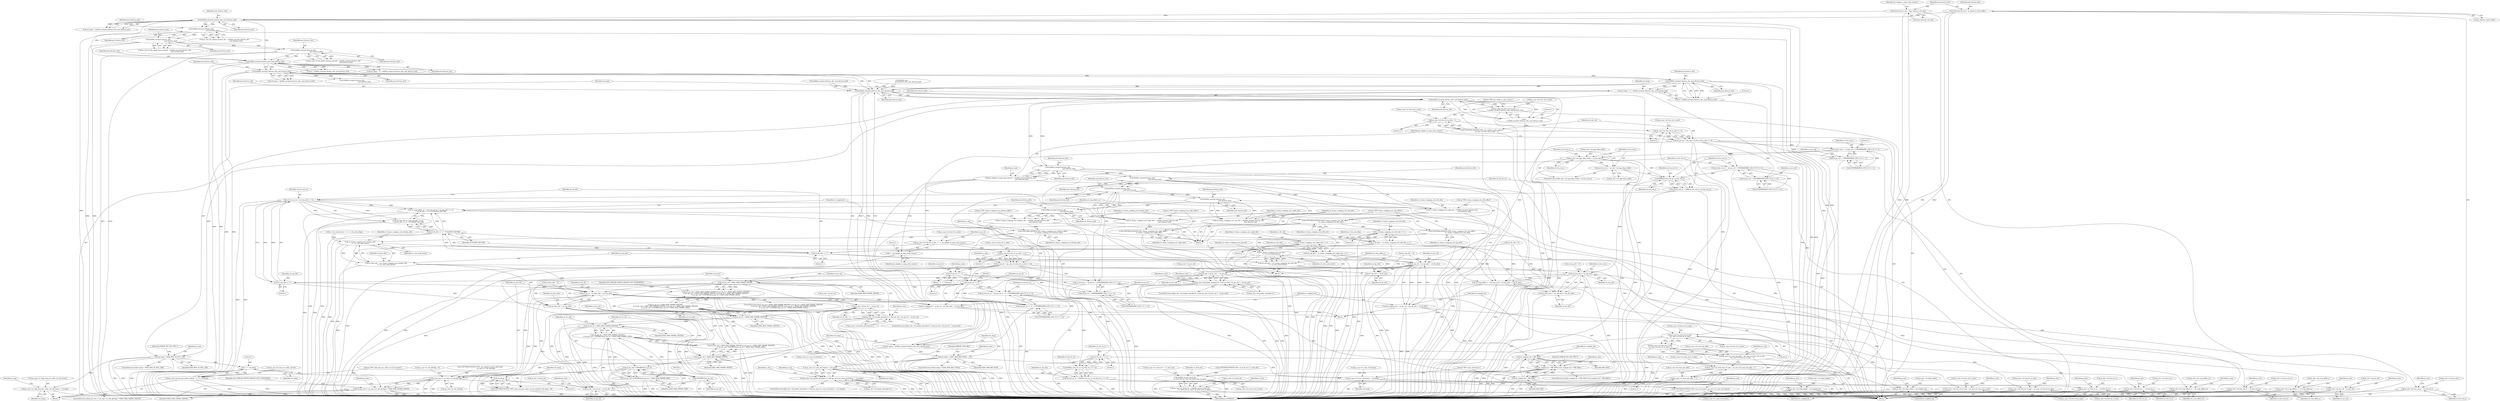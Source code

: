 digraph "0_Android_42cf02965b11c397dd37a0063e683cef005bc0ae@pointer" {
"1000643" [label="(Call,ih264d_uev(pu4_bitstrm_ofst, pu4_bitstrm_buf))"];
"1000607" [label="(Call,ih264d_uev(pu4_bitstrm_ofst, pu4_bitstrm_buf))"];
"1000569" [label="(Call,ih264d_uev(pu4_bitstrm_ofst, pu4_bitstrm_buf))"];
"1000454" [label="(Call,ih264d_uev(pu4_bitstrm_ofst,\n                                                        pu4_bitstrm_buf))"];
"1000438" [label="(Call,ih264d_uev(pu4_bitstrm_ofst,\n                                                      pu4_bitstrm_buf))"];
"1000422" [label="(Call,ih264d_uev(pu4_bitstrm_ofst,\n                                                  pu4_bitstrm_buf))"];
"1000299" [label="(Call,ih264d_uev(pu4_bitstrm_ofst, pu4_bitstrm_buf))"];
"1000183" [label="(Call,*pu4_bitstrm_ofst = &ps_bitstrm->u4_ofst)"];
"1000177" [label="(Call,*pu4_bitstrm_buf = ps_bitstrm->pu4_buffer)"];
"1000639" [label="(Call,u4_temp = 4 + ih264d_uev(pu4_bitstrm_ofst, pu4_bitstrm_buf))"];
"1000647" [label="(Call,u4_temp > MAX_BITS_IN_POC_LSB)"];
"1000653" [label="(Call,ps_seq->u1_log2_max_pic_order_cnt_lsb_minus = u4_temp)"];
"1000662" [label="(Call,1 << u4_temp)"];
"1000658" [label="(Call,ps_seq->i4_max_pic_order_cntLsb = (1 << u4_temp))"];
"1000667" [label="(Call,u4_temp - 4)"];
"1000665" [label="(Call,COPYTHECONTEXT(\"SPS: log2_max_pic_order_cnt_lsb_minus4\",(u4_temp - 4)))"];
"1000641" [label="(Call,4 + ih264d_uev(pu4_bitstrm_ofst, pu4_bitstrm_buf))"];
"1000764" [label="(Call,ih264d_uev(pu4_bitstrm_ofst, pu4_bitstrm_buf))"];
"1000762" [label="(Call,u4_temp = ih264d_uev(pu4_bitstrm_ofst, pu4_bitstrm_buf))"];
"1000768" [label="(Call,u4_temp > H264_MAX_REF_PICS)"];
"1000781" [label="(Call,ps_seq->u1_num_ref_frames != u4_temp)"];
"1000775" [label="(Call,(ps_dec->i4_header_decoded & 1) && (ps_seq->u1_num_ref_frames != u4_temp))"];
"1000794" [label="(Call,ps_seq->u1_num_ref_frames = u4_temp)"];
"1000799" [label="(Call,COPYTHECONTEXT(\"SPS: num_ref_frames\",ps_seq->u1_num_ref_frames))"];
"1000821" [label="(Call,ih264d_uev(pu4_bitstrm_ofst, pu4_bitstrm_buf))"];
"1000815" [label="(Call,ps_seq->u2_frm_wd_in_mbs = 1\n + ih264d_uev(pu4_bitstrm_ofst, pu4_bitstrm_buf))"];
"1000826" [label="(Call,ps_seq->u2_frm_wd_in_mbs - 1)"];
"1000824" [label="(Call,COPYTHECONTEXT(\"SPS: pic_width_in_mbs_minus1\",\n                    ps_seq->u2_frm_wd_in_mbs - 1))"];
"1000833" [label="(Call,ps_seq->u2_frm_wd_in_mbs << 4)"];
"1000831" [label="(Call,u2_pic_wd = (ps_seq->u2_frm_wd_in_mbs << 4))"];
"1001008" [label="(Call,u2_frm_wd_y = u2_pic_wd + (UWORD8)(PAD_LEN_Y_H << 1))"];
"1001025" [label="(Call,ps_dec->u4_app_disp_width > u2_frm_wd_y)"];
"1001030" [label="(Call,u2_frm_wd_y = ps_dec->u4_app_disp_width)"];
"1001055" [label="(Call,MAX(u2_frm_wd_uv, u2_frm_wd_y))"];
"1001053" [label="(Call,u2_frm_wd_uv = MAX(u2_frm_wd_uv, u2_frm_wd_y))"];
"1001140" [label="(Call,u2_frm_wd_uv * (u2_top_ofst >> 1))"];
"1001137" [label="(Call,u2_crop_offset_uv = (u2_frm_wd_uv * (u2_top_ofst >> 1))\n + (u2_lft_ofst >> 1) * YUV420SP_FACTOR)"];
"1001447" [label="(Call,ps_dec->u2_crop_offset_uv = u2_crop_offset_uv)"];
"1001139" [label="(Call,(u2_frm_wd_uv * (u2_top_ofst >> 1))\n + (u2_lft_ofst >> 1) * YUV420SP_FACTOR)"];
"1001392" [label="(Call,ps_dec->u2_frm_wd_uv = u2_frm_wd_uv)"];
"1001133" [label="(Call,u2_frm_wd_y * u2_top_ofst)"];
"1001130" [label="(Call,u2_crop_offset_y = (u2_frm_wd_y * u2_top_ofst) + (u2_lft_ofst))"];
"1001442" [label="(Call,ps_dec->u2_crop_offset_y = u2_crop_offset_y)"];
"1001132" [label="(Call,(u2_frm_wd_y * u2_top_ofst) + (u2_lft_ofst))"];
"1001142" [label="(Call,u2_top_ofst >> 1)"];
"1001152" [label="(Call,u2_pic_ht - (u2_btm_ofst + u2_top_ofst))"];
"1001150" [label="(Call,i4_cropped_ht = u2_pic_ht - (u2_btm_ofst + u2_top_ofst))"];
"1001166" [label="(Call,i4_cropped_ht < MB_SIZE)"];
"1001165" [label="(Call,(i4_cropped_ht < MB_SIZE) || (i4_cropped_wd < MB_SIZE))"];
"1001169" [label="(Call,i4_cropped_wd < MB_SIZE)"];
"1001367" [label="(Call,ps_dec->u2_disp_width = i4_cropped_wd)"];
"1001362" [label="(Call,ps_dec->u2_disp_height = i4_cropped_ht)"];
"1001202" [label="(Call,ps_dec->u2_pic_ht != u2_pic_ht)"];
"1001196" [label="(Call,(ps_dec->i4_header_decoded & 1) && (ps_dec->u2_pic_ht != u2_pic_ht))"];
"1001221" [label="(Call,u2_pic_ht > H264_MAX_FRAME_HEIGHT)"];
"1001220" [label="(Call,(u2_pic_ht > H264_MAX_FRAME_HEIGHT)\n || (u2_pic_wd < H264_MIN_FRAME_WIDTH) || (u2_pic_ht < H264_MIN_FRAME_HEIGHT)\n || (u2_pic_wd * (UWORD32)u2_pic_ht > H264_MAX_FRAME_SIZE))"];
"1001216" [label="(Call,(u2_pic_wd > H264_MAX_FRAME_WIDTH) || (u2_pic_ht > H264_MAX_FRAME_HEIGHT)\n || (u2_pic_wd < H264_MIN_FRAME_WIDTH) || (u2_pic_ht < H264_MIN_FRAME_HEIGHT)\n || (u2_pic_wd * (UWORD32)u2_pic_ht > H264_MAX_FRAME_SIZE))"];
"1001229" [label="(Call,u2_pic_ht < H264_MIN_FRAME_HEIGHT)"];
"1001228" [label="(Call,(u2_pic_ht < H264_MIN_FRAME_HEIGHT)\n || (u2_pic_wd * (UWORD32)u2_pic_ht > H264_MAX_FRAME_SIZE))"];
"1001224" [label="(Call,(u2_pic_wd < H264_MIN_FRAME_WIDTH) || (u2_pic_ht < H264_MIN_FRAME_HEIGHT)\n || (u2_pic_wd * (UWORD32)u2_pic_ht > H264_MAX_FRAME_SIZE))"];
"1001235" [label="(Call,(UWORD32)u2_pic_ht)"];
"1001233" [label="(Call,u2_pic_wd * (UWORD32)u2_pic_ht)"];
"1001232" [label="(Call,u2_pic_wd * (UWORD32)u2_pic_ht > H264_MAX_FRAME_SIZE)"];
"1001244" [label="(Call,u2_pic_wd << ps_seq->u1_mb_aff_flag)"];
"1001243" [label="(Call,(u2_pic_wd << ps_seq->u1_mb_aff_flag) > H264_MAX_FRAME_WIDTH)"];
"1001372" [label="(Call,ps_dec->u2_pic_wd = u2_pic_wd)"];
"1001377" [label="(Call,ps_dec->u2_pic_ht = u2_pic_ht)"];
"1001154" [label="(Call,u2_btm_ofst + u2_top_ofst)"];
"1001382" [label="(Call,ps_dec->u2_frm_wd_y = u2_frm_wd_y)"];
"1001010" [label="(Call,u2_pic_wd + (UWORD8)(PAD_LEN_Y_H << 1))"];
"1001044" [label="(Call,u2_frm_wd_uv = u2_pic_wd + (UWORD8)(PAD_LEN_UV_H << 2))"];
"1001046" [label="(Call,u2_pic_wd + (UWORD8)(PAD_LEN_UV_H << 2))"];
"1001159" [label="(Call,u2_pic_wd - (u2_rgt_ofst + u2_lft_ofst))"];
"1001157" [label="(Call,i4_cropped_wd = u2_pic_wd - (u2_rgt_ofst + u2_lft_ofst))"];
"1001182" [label="(Call,ps_dec->u2_pic_wd != u2_pic_wd)"];
"1001176" [label="(Call,(ps_dec->i4_header_decoded & 1) && (ps_dec->u2_pic_wd != u2_pic_wd))"];
"1001217" [label="(Call,u2_pic_wd > H264_MAX_FRAME_WIDTH)"];
"1001225" [label="(Call,u2_pic_wd < H264_MIN_FRAME_WIDTH)"];
"1000862" [label="(Call,ps_seq->u2_frm_wd_in_mbs\n * ps_seq->u2_frm_ht_in_mbs)"];
"1000861" [label="(Call,(ps_seq->u2_frm_wd_in_mbs\n * ps_seq->u2_frm_ht_in_mbs) - 1)"];
"1000857" [label="(Call,ps_seq->u2_max_mb_addr = (ps_seq->u2_frm_wd_in_mbs\n * ps_seq->u2_frm_ht_in_mbs) - 1)"];
"1000870" [label="(Call,ps_seq->u2_total_num_of_mbs = ps_seq->u2_max_mb_addr + 1)"];
"1000883" [label="(Call,ih264d_correct_level_idc(\n                    u1_level_idc, ps_seq->u2_total_num_of_mbs))"];
"1000879" [label="(Call,ps_seq->u1_level_idc = ih264d_correct_level_idc(\n                    u1_level_idc, ps_seq->u2_total_num_of_mbs))"];
"1000874" [label="(Call,ps_seq->u2_max_mb_addr + 1)"];
"1001428" [label="(Call,ps_dec->u2_frm_wd_in_mbs = ps_seq->u2_frm_wd_in_mbs)"];
"1001435" [label="(Call,ps_dec->u2_frm_ht_in_mbs = ps_seq->u2_frm_ht_in_mbs)"];
"1000819" [label="(Call,1\n + ih264d_uev(pu4_bitstrm_ofst, pu4_bitstrm_buf))"];
"1000840" [label="(Call,ih264d_uev(pu4_bitstrm_ofst,\n                                                pu4_bitstrm_buf))"];
"1000838" [label="(Call,pic_height_in_map_units_minus1 = ih264d_uev(pu4_bitstrm_ofst,\n                                                pu4_bitstrm_buf))"];
"1000843" [label="(Call,ps_seq->u2_frm_ht_in_mbs = 1 + pic_height_in_map_units_minus1)"];
"1000852" [label="(Call,ps_seq->u2_frm_ht_in_mbs << 4)"];
"1000850" [label="(Call,u2_pic_ht = (ps_seq->u2_frm_ht_in_mbs << 4))"];
"1000924" [label="(Call,u2_pic_ht <<= 1)"];
"1001035" [label="(Call,u2_frm_ht_y = u2_pic_ht + (UWORD8)(PAD_LEN_Y_V << 2))"];
"1001073" [label="(Call,u2_frm_ht_y >> 1)"];
"1001071" [label="(Call,MAX(u2_frm_ht_uv, (u2_frm_ht_y >> 1)))"];
"1001069" [label="(Call,u2_frm_ht_uv = MAX(u2_frm_ht_uv, (u2_frm_ht_y >> 1)))"];
"1001397" [label="(Call,ps_dec->u2_frm_ht_uv = u2_frm_ht_uv)"];
"1001387" [label="(Call,ps_dec->u2_frm_ht_y = u2_frm_ht_y)"];
"1001037" [label="(Call,u2_pic_ht + (UWORD8)(PAD_LEN_Y_V << 2))"];
"1001061" [label="(Call,u2_pic_ht >> 1)"];
"1001058" [label="(Call,u2_frm_ht_uv = (u2_pic_ht >> 1) + (UWORD8)(PAD_LEN_UV_V << 2))"];
"1001060" [label="(Call,(u2_pic_ht >> 1) + (UWORD8)(PAD_LEN_UV_V << 2))"];
"1000847" [label="(Call,1 + pic_height_in_map_units_minus1)"];
"1000967" [label="(Call,ih264d_uev(pu4_bitstrm_ofst,\n                                                      pu4_bitstrm_buf))"];
"1000965" [label="(Call,u1_frame_cropping_rect_left_ofst = ih264d_uev(pu4_bitstrm_ofst,\n                                                      pu4_bitstrm_buf))"];
"1000970" [label="(Call,COPYTHECONTEXT(\"SPS: frame_cropping_rect_left_offset\",\n                        u1_frame_cropping_rect_left_ofst))"];
"1001105" [label="(Call,u1_frame_cropping_rect_left_ofst << 1)"];
"1001103" [label="(Call,u2_lft_ofst = u1_frame_cropping_rect_left_ofst << 1)"];
"1001146" [label="(Call,u2_lft_ofst >> 1)"];
"1001145" [label="(Call,(u2_lft_ofst >> 1) * YUV420SP_FACTOR)"];
"1001161" [label="(Call,u2_rgt_ofst + u2_lft_ofst)"];
"1000975" [label="(Call,ih264d_uev(pu4_bitstrm_ofst,\n                                                       pu4_bitstrm_buf))"];
"1000973" [label="(Call,u1_frame_cropping_rect_right_ofst = ih264d_uev(pu4_bitstrm_ofst,\n                                                       pu4_bitstrm_buf))"];
"1000978" [label="(Call,COPYTHECONTEXT(\"SPS: frame_cropping_rect_right_offset\",\n                        u1_frame_cropping_rect_right_ofst))"];
"1001100" [label="(Call,u1_frame_cropping_rect_right_ofst << 1)"];
"1001098" [label="(Call,u2_rgt_ofst = u1_frame_cropping_rect_right_ofst << 1)"];
"1000983" [label="(Call,ih264d_uev(pu4_bitstrm_ofst,\n                                                     pu4_bitstrm_buf))"];
"1000981" [label="(Call,u1_frame_cropping_rect_top_ofst = ih264d_uev(pu4_bitstrm_ofst,\n                                                     pu4_bitstrm_buf))"];
"1000986" [label="(Call,COPYTHECONTEXT(\"SPS: frame_cropping_rect_top_offset\",\n                        u1_frame_cropping_rect_top_ofst))"];
"1001127" [label="(Call,u1_frame_cropping_rect_top_ofst\n << u1_vert_mult_factor)"];
"1001125" [label="(Call,u2_top_ofst = (u1_frame_cropping_rect_top_ofst\n << u1_vert_mult_factor))"];
"1000991" [label="(Call,ih264d_uev(pu4_bitstrm_ofst,\n                                                        pu4_bitstrm_buf))"];
"1000989" [label="(Call,u1_frame_cropping_rect_bottom_ofst = ih264d_uev(pu4_bitstrm_ofst,\n                                                        pu4_bitstrm_buf))"];
"1000994" [label="(Call,COPYTHECONTEXT(\"SPS: frame_cropping_rect_bottom_offset\",\n                        u1_frame_cropping_rect_bottom_ofst))"];
"1001122" [label="(Call,u1_frame_cropping_rect_bottom_ofst\n << u1_vert_mult_factor)"];
"1001120" [label="(Call,u2_btm_ofst = (u1_frame_cropping_rect_bottom_ofst\n << u1_vert_mult_factor))"];
"1001161" [label="(Call,u2_rgt_ofst + u2_lft_ofst)"];
"1000889" [label="(Identifier,u1_frm)"];
"1000781" [label="(Call,ps_seq->u1_num_ref_frames != u4_temp)"];
"1000879" [label="(Call,ps_seq->u1_level_idc = ih264d_correct_level_idc(\n                    u1_level_idc, ps_seq->u2_total_num_of_mbs))"];
"1001179" [label="(Identifier,ps_dec)"];
"1000970" [label="(Call,COPYTHECONTEXT(\"SPS: frame_cropping_rect_left_offset\",\n                        u1_frame_cropping_rect_left_ofst))"];
"1001072" [label="(Identifier,u2_frm_ht_uv)"];
"1001115" [label="(Call,u1_vert_mult_factor = (2 - u1_frm_mbs_flag))"];
"1001389" [label="(Identifier,ps_dec)"];
"1001382" [label="(Call,ps_dec->u2_frm_wd_y = u2_frm_wd_y)"];
"1001142" [label="(Call,u2_top_ofst >> 1)"];
"1000450" [label="(Call,ps_seq->i4_bit_depth_chroma_minus8 = ih264d_uev(pu4_bitstrm_ofst,\n                                                        pu4_bitstrm_buf))"];
"1000969" [label="(Identifier,pu4_bitstrm_buf)"];
"1001045" [label="(Identifier,u2_frm_wd_uv)"];
"1001037" [label="(Call,u2_pic_ht + (UWORD8)(PAD_LEN_Y_V << 2))"];
"1000839" [label="(Identifier,pic_height_in_map_units_minus1)"];
"1001064" [label="(Call,(UWORD8)(PAD_LEN_UV_V << 2))"];
"1001008" [label="(Call,u2_frm_wd_y = u2_pic_wd + (UWORD8)(PAD_LEN_Y_H << 1))"];
"1001121" [label="(Identifier,u2_btm_ofst)"];
"1001171" [label="(Identifier,MB_SIZE)"];
"1000177" [label="(Call,*pu4_bitstrm_buf = ps_bitstrm->pu4_buffer)"];
"1001448" [label="(Call,ps_dec->u2_crop_offset_uv)"];
"1000654" [label="(Call,ps_seq->u1_log2_max_pic_order_cnt_lsb_minus)"];
"1001150" [label="(Call,i4_cropped_ht = u2_pic_ht - (u2_btm_ofst + u2_top_ofst))"];
"1001134" [label="(Identifier,u2_frm_wd_y)"];
"1001391" [label="(Identifier,u2_frm_ht_y)"];
"1001024" [label="(ControlStructure,if(ps_dec->u4_app_disp_width > u2_frm_wd_y))"];
"1001157" [label="(Call,i4_cropped_wd = u2_pic_wd - (u2_rgt_ofst + u2_lft_ofst))"];
"1000652" [label="(Identifier,ERROR_INV_SPS_PPS_T)"];
"1000768" [label="(Call,u4_temp > H264_MAX_REF_PICS)"];
"1000653" [label="(Call,ps_seq->u1_log2_max_pic_order_cnt_lsb_minus = u4_temp)"];
"1001026" [label="(Call,ps_dec->u4_app_disp_width)"];
"1001367" [label="(Call,ps_dec->u2_disp_width = i4_cropped_wd)"];
"1001148" [label="(Literal,1)"];
"1000964" [label="(Block,)"];
"1001061" [label="(Call,u2_pic_ht >> 1)"];
"1000642" [label="(Literal,4)"];
"1001160" [label="(Identifier,u2_pic_wd)"];
"1000801" [label="(Call,ps_seq->u1_num_ref_frames)"];
"1001103" [label="(Call,u2_lft_ofst = u1_frame_cropping_rect_left_ofst << 1)"];
"1000984" [label="(Identifier,pu4_bitstrm_ofst)"];
"1001215" [label="(ControlStructure,if((u2_pic_wd > H264_MAX_FRAME_WIDTH) || (u2_pic_ht > H264_MAX_FRAME_HEIGHT)\n || (u2_pic_wd < H264_MIN_FRAME_WIDTH) || (u2_pic_ht < H264_MIN_FRAME_HEIGHT)\n || (u2_pic_wd * (UWORD32)u2_pic_ht > H264_MAX_FRAME_SIZE)))"];
"1001164" [label="(ControlStructure,if((i4_cropped_ht < MB_SIZE) || (i4_cropped_wd < MB_SIZE)))"];
"1001374" [label="(Identifier,ps_dec)"];
"1001062" [label="(Identifier,u2_pic_ht)"];
"1000647" [label="(Call,u4_temp > MAX_BITS_IN_POC_LSB)"];
"1000816" [label="(Call,ps_seq->u2_frm_wd_in_mbs)"];
"1000659" [label="(Call,ps_seq->i4_max_pic_order_cntLsb)"];
"1000824" [label="(Call,COPYTHECONTEXT(\"SPS: pic_width_in_mbs_minus1\",\n                    ps_seq->u2_frm_wd_in_mbs - 1))"];
"1001053" [label="(Call,u2_frm_wd_uv = MAX(u2_frm_wd_uv, u2_frm_wd_y))"];
"1000608" [label="(Identifier,pu4_bitstrm_ofst)"];
"1000774" [label="(ControlStructure,if((ps_dec->i4_header_decoded & 1) && (ps_seq->u1_num_ref_frames != u4_temp)))"];
"1001025" [label="(Call,ps_dec->u4_app_disp_width > u2_frm_wd_y)"];
"1001454" [label="(Identifier,ps_seq)"];
"1000776" [label="(Call,ps_dec->i4_header_decoded & 1)"];
"1001372" [label="(Call,ps_dec->u2_pic_wd = u2_pic_wd)"];
"1001381" [label="(Identifier,u2_pic_ht)"];
"1001098" [label="(Call,u2_rgt_ofst = u1_frame_cropping_rect_right_ofst << 1)"];
"1001054" [label="(Identifier,u2_frm_wd_uv)"];
"1000668" [label="(Identifier,u4_temp)"];
"1001165" [label="(Call,(i4_cropped_ht < MB_SIZE) || (i4_cropped_wd < MB_SIZE))"];
"1000924" [label="(Call,u2_pic_ht <<= 1)"];
"1001226" [label="(Identifier,u2_pic_wd)"];
"1000454" [label="(Call,ih264d_uev(pu4_bitstrm_ofst,\n                                                        pu4_bitstrm_buf))"];
"1001376" [label="(Identifier,u2_pic_wd)"];
"1001227" [label="(Identifier,H264_MIN_FRAME_WIDTH)"];
"1000870" [label="(Call,ps_seq->u2_total_num_of_mbs = ps_seq->u2_max_mb_addr + 1)"];
"1000775" [label="(Call,(ps_dec->i4_header_decoded & 1) && (ps_seq->u1_num_ref_frames != u4_temp))"];
"1000360" [label="(Call,ps_seq->u1_level_idc != u1_level_idc)"];
"1000850" [label="(Call,u2_pic_ht = (ps_seq->u2_frm_ht_in_mbs << 4))"];
"1001060" [label="(Call,(u2_pic_ht >> 1) + (UWORD8)(PAD_LEN_UV_V << 2))"];
"1000183" [label="(Call,*pu4_bitstrm_ofst = &ps_bitstrm->u4_ofst)"];
"1000440" [label="(Identifier,pu4_bitstrm_buf)"];
"1000980" [label="(Identifier,u1_frame_cropping_rect_right_ofst)"];
"1000752" [label="(Call,ih264d_sev(\n                            pu4_bitstrm_ofst, pu4_bitstrm_buf))"];
"1000765" [label="(Identifier,pu4_bitstrm_ofst)"];
"1000967" [label="(Call,ih264d_uev(pu4_bitstrm_ofst,\n                                                      pu4_bitstrm_buf))"];
"1000185" [label="(Call,&ps_bitstrm->u4_ofst)"];
"1000995" [label="(Literal,\"SPS: frame_cropping_rect_bottom_offset\")"];
"1001090" [label="(Call,u2_btm_ofst = 0)"];
"1001225" [label="(Call,u2_pic_wd < H264_MIN_FRAME_WIDTH)"];
"1001219" [label="(Identifier,H264_MAX_FRAME_WIDTH)"];
"1001166" [label="(Call,i4_cropped_ht < MB_SIZE)"];
"1000986" [label="(Call,COPYTHECONTEXT(\"SPS: frame_cropping_rect_top_offset\",\n                        u1_frame_cropping_rect_top_ofst))"];
"1000639" [label="(Call,u4_temp = 4 + ih264d_uev(pu4_bitstrm_ofst, pu4_bitstrm_buf))"];
"1000820" [label="(Literal,1)"];
"1001058" [label="(Call,u2_frm_ht_uv = (u2_pic_ht >> 1) + (UWORD8)(PAD_LEN_UV_V << 2))"];
"1001163" [label="(Identifier,u2_lft_ofst)"];
"1001035" [label="(Call,u2_frm_ht_y = u2_pic_ht + (UWORD8)(PAD_LEN_Y_V << 2))"];
"1000822" [label="(Identifier,pu4_bitstrm_ofst)"];
"1000767" [label="(ControlStructure,if((u4_temp > H264_MAX_REF_PICS)))"];
"1001135" [label="(Identifier,u2_top_ofst)"];
"1001384" [label="(Identifier,ps_dec)"];
"1000799" [label="(Call,COPYTHECONTEXT(\"SPS: num_ref_frames\",ps_seq->u1_num_ref_frames))"];
"1001429" [label="(Call,ps_dec->u2_frm_wd_in_mbs)"];
"1000975" [label="(Call,ih264d_uev(pu4_bitstrm_ofst,\n                                                       pu4_bitstrm_buf))"];
"1000988" [label="(Identifier,u1_frame_cropping_rect_top_ofst)"];
"1000569" [label="(Call,ih264d_uev(pu4_bitstrm_ofst, pu4_bitstrm_buf))"];
"1001383" [label="(Call,ps_dec->u2_frm_wd_y)"];
"1001073" [label="(Call,u2_frm_ht_y >> 1)"];
"1000933" [label="(Call,COPYTHECONTEXT(\"SPS: mb_adaptive_frame_field_flag\",\n                         ps_seq->u1_mb_aff_flag))"];
"1000665" [label="(Call,COPYTHECONTEXT(\"SPS: log2_max_pic_order_cnt_lsb_minus4\",(u4_temp - 4)))"];
"1001436" [label="(Call,ps_dec->u2_frm_ht_in_mbs)"];
"1001442" [label="(Call,ps_dec->u2_crop_offset_y = u2_crop_offset_y)"];
"1001252" [label="(Identifier,IVD_STREAM_WIDTH_HEIGHT_NOT_SUPPORTED)"];
"1000763" [label="(Identifier,u4_temp)"];
"1000925" [label="(Identifier,u2_pic_ht)"];
"1000798" [label="(Identifier,u4_temp)"];
"1000439" [label="(Identifier,pu4_bitstrm_ofst)"];
"1001071" [label="(Call,MAX(u2_frm_ht_uv, (u2_frm_ht_y >> 1)))"];
"1001101" [label="(Identifier,u1_frame_cropping_rect_right_ofst)"];
"1001388" [label="(Call,ps_dec->u2_frm_ht_y)"];
"1000851" [label="(Identifier,u2_pic_ht)"];
"1000858" [label="(Call,ps_seq->u2_max_mb_addr)"];
"1000644" [label="(Identifier,pu4_bitstrm_ofst)"];
"1001237" [label="(Identifier,u2_pic_ht)"];
"1001221" [label="(Call,u2_pic_ht > H264_MAX_FRAME_HEIGHT)"];
"1001057" [label="(Identifier,u2_frm_wd_y)"];
"1001235" [label="(Call,(UWORD32)u2_pic_ht)"];
"1000778" [label="(Identifier,ps_dec)"];
"1001378" [label="(Call,ps_dec->u2_pic_ht)"];
"1001174" [label="(Identifier,ERROR_INV_SPS_PPS_T)"];
"1001234" [label="(Identifier,u2_pic_wd)"];
"1001137" [label="(Call,u2_crop_offset_uv = (u2_frm_wd_uv * (u2_top_ofst >> 1))\n + (u2_lft_ofst >> 1) * YUV420SP_FACTOR)"];
"1001366" [label="(Identifier,i4_cropped_ht)"];
"1001249" [label="(Identifier,H264_MAX_FRAME_WIDTH)"];
"1001437" [label="(Identifier,ps_dec)"];
"1001362" [label="(Call,ps_dec->u2_disp_height = i4_cropped_ht)"];
"1001082" [label="(Call,u2_lft_ofst = 0)"];
"1000832" [label="(Identifier,u2_pic_wd)"];
"1001387" [label="(Call,ps_dec->u2_frm_ht_y = u2_frm_ht_y)"];
"1001129" [label="(Identifier,u1_vert_mult_factor)"];
"1001216" [label="(Call,(u2_pic_wd > H264_MAX_FRAME_WIDTH) || (u2_pic_ht > H264_MAX_FRAME_HEIGHT)\n || (u2_pic_wd < H264_MIN_FRAME_WIDTH) || (u2_pic_ht < H264_MIN_FRAME_HEIGHT)\n || (u2_pic_wd * (UWORD32)u2_pic_ht > H264_MAX_FRAME_SIZE))"];
"1000974" [label="(Identifier,u1_frame_cropping_rect_right_ofst)"];
"1001449" [label="(Identifier,ps_dec)"];
"1001046" [label="(Call,u2_pic_wd + (UWORD8)(PAD_LEN_UV_H << 2))"];
"1000605" [label="(Call,u4_temp = ih264d_uev(pu4_bitstrm_ofst, pu4_bitstrm_buf))"];
"1001241" [label="(Identifier,IVD_STREAM_WIDTH_HEIGHT_NOT_SUPPORTED)"];
"1000422" [label="(Call,ih264d_uev(pu4_bitstrm_ofst,\n                                                  pu4_bitstrm_buf))"];
"1001109" [label="(Identifier,u1_frm_mbs_flag)"];
"1000565" [label="(Call,u4_temp = 4 + ih264d_uev(pu4_bitstrm_ofst, pu4_bitstrm_buf))"];
"1001399" [label="(Identifier,ps_dec)"];
"1000434" [label="(Call,ps_seq->i4_bit_depth_luma_minus8 = ih264d_uev(pu4_bitstrm_ofst,\n                                                      pu4_bitstrm_buf))"];
"1000977" [label="(Identifier,pu4_bitstrm_buf)"];
"1001394" [label="(Identifier,ps_dec)"];
"1000834" [label="(Call,ps_seq->u2_frm_wd_in_mbs)"];
"1000166" [label="(Block,)"];
"1001019" [label="(Literal,1)"];
"1000821" [label="(Call,ih264d_uev(pu4_bitstrm_ofst, pu4_bitstrm_buf))"];
"1001167" [label="(Identifier,i4_cropped_ht)"];
"1000299" [label="(Call,ih264d_uev(pu4_bitstrm_ofst, pu4_bitstrm_buf))"];
"1000923" [label="(Block,)"];
"1001432" [label="(Call,ps_seq->u2_frm_wd_in_mbs)"];
"1001107" [label="(Literal,1)"];
"1001443" [label="(Call,ps_dec->u2_crop_offset_y)"];
"1001245" [label="(Identifier,u2_pic_wd)"];
"1001078" [label="(Call,u2_rgt_ofst = 0)"];
"1000926" [label="(Literal,1)"];
"1001152" [label="(Call,u2_pic_ht - (u2_btm_ofst + u2_top_ofst))"];
"1001070" [label="(Identifier,u2_frm_ht_uv)"];
"1001141" [label="(Identifier,u2_frm_wd_uv)"];
"1001232" [label="(Call,u2_pic_wd * (UWORD32)u2_pic_ht > H264_MAX_FRAME_SIZE)"];
"1001075" [label="(Literal,1)"];
"1001100" [label="(Call,u1_frame_cropping_rect_right_ofst << 1)"];
"1000567" [label="(Call,4 + ih264d_uev(pu4_bitstrm_ofst, pu4_bitstrm_buf))"];
"1000833" [label="(Call,ps_seq->u2_frm_wd_in_mbs << 4)"];
"1000989" [label="(Call,u1_frame_cropping_rect_bottom_ofst = ih264d_uev(pu4_bitstrm_ofst,\n                                                        pu4_bitstrm_buf))"];
"1001048" [label="(Call,(UWORD8)(PAD_LEN_UV_H << 2))"];
"1001177" [label="(Call,ps_dec->i4_header_decoded & 1)"];
"1000841" [label="(Identifier,pu4_bitstrm_ofst)"];
"1001130" [label="(Call,u2_crop_offset_y = (u2_frm_wd_y * u2_top_ofst) + (u2_lft_ofst))"];
"1000418" [label="(Call,ps_seq->i4_chroma_format_idc = ih264d_uev(pu4_bitstrm_ofst,\n                                                  pu4_bitstrm_buf))"];
"1000795" [label="(Call,ps_seq->u1_num_ref_frames)"];
"1000843" [label="(Call,ps_seq->u2_frm_ht_in_mbs = 1 + pic_height_in_map_units_minus1)"];
"1000848" [label="(Literal,1)"];
"1001127" [label="(Call,u1_frame_cropping_rect_top_ofst\n << u1_vert_mult_factor)"];
"1000646" [label="(ControlStructure,if(u4_temp > MAX_BITS_IN_POC_LSB))"];
"1001183" [label="(Call,ps_dec->u2_pic_wd)"];
"1001206" [label="(Identifier,u2_pic_ht)"];
"1001143" [label="(Identifier,u2_top_ofst)"];
"1001379" [label="(Identifier,ps_dec)"];
"1001190" [label="(Identifier,ps_dec)"];
"1000669" [label="(Literal,4)"];
"1000769" [label="(Identifier,u4_temp)"];
"1001104" [label="(Identifier,u2_lft_ofst)"];
"1001154" [label="(Call,u2_btm_ofst + u2_top_ofst)"];
"1001138" [label="(Identifier,u2_crop_offset_uv)"];
"1000658" [label="(Call,ps_seq->i4_max_pic_order_cntLsb = (1 << u4_temp))"];
"1001393" [label="(Call,ps_dec->u2_frm_wd_uv)"];
"1000664" [label="(Identifier,u4_temp)"];
"1000819" [label="(Call,1\n + ih264d_uev(pu4_bitstrm_ofst, pu4_bitstrm_buf))"];
"1001158" [label="(Identifier,i4_cropped_wd)"];
"1000827" [label="(Call,ps_seq->u2_frm_wd_in_mbs)"];
"1001030" [label="(Call,u2_frm_wd_y = ps_dec->u4_app_disp_width)"];
"1000973" [label="(Call,u1_frame_cropping_rect_right_ofst = ih264d_uev(pu4_bitstrm_ofst,\n                                                       pu4_bitstrm_buf))"];
"1000178" [label="(Identifier,pu4_bitstrm_buf)"];
"1001405" [label="(Identifier,ps_dec)"];
"1001156" [label="(Identifier,u2_top_ofst)"];
"1001056" [label="(Identifier,u2_frm_wd_uv)"];
"1001210" [label="(Identifier,ps_dec)"];
"1001069" [label="(Call,u2_frm_ht_uv = MAX(u2_frm_ht_uv, (u2_frm_ht_y >> 1)))"];
"1001168" [label="(Identifier,MB_SIZE)"];
"1001145" [label="(Call,(u2_lft_ofst >> 1) * YUV420SP_FACTOR)"];
"1000297" [label="(Call,u4_temp = ih264d_uev(pu4_bitstrm_ofst, pu4_bitstrm_buf))"];
"1001244" [label="(Call,u2_pic_wd << ps_seq->u1_mb_aff_flag)"];
"1000991" [label="(Call,ih264d_uev(pu4_bitstrm_ofst,\n                                                        pu4_bitstrm_buf))"];
"1000857" [label="(Call,ps_seq->u2_max_mb_addr = (ps_seq->u2_frm_wd_in_mbs\n * ps_seq->u2_frm_ht_in_mbs) - 1)"];
"1000770" [label="(Identifier,H264_MAX_REF_PICS)"];
"1000837" [label="(Literal,4)"];
"1000301" [label="(Identifier,pu4_bitstrm_buf)"];
"1001392" [label="(Call,ps_dec->u2_frm_wd_uv = u2_frm_wd_uv)"];
"1000978" [label="(Call,COPYTHECONTEXT(\"SPS: frame_cropping_rect_right_offset\",\n                        u1_frame_cropping_rect_right_ofst))"];
"1001162" [label="(Identifier,u2_rgt_ofst)"];
"1001229" [label="(Call,u2_pic_ht < H264_MIN_FRAME_HEIGHT)"];
"1001055" [label="(Call,MAX(u2_frm_wd_uv, u2_frm_wd_y))"];
"1000853" [label="(Call,ps_seq->u2_frm_ht_in_mbs)"];
"1001126" [label="(Identifier,u2_top_ofst)"];
"1000976" [label="(Identifier,pu4_bitstrm_ofst)"];
"1001199" [label="(Identifier,ps_dec)"];
"1001123" [label="(Identifier,u1_frame_cropping_rect_bottom_ofst)"];
"1001032" [label="(Call,ps_dec->u4_app_disp_width)"];
"1001242" [label="(ControlStructure,if((u2_pic_wd << ps_seq->u1_mb_aff_flag) > H264_MAX_FRAME_WIDTH))"];
"1000693" [label="(Call,ih264d_sev(pu4_bitstrm_ofst,\n                                                     pu4_bitstrm_buf))"];
"1000655" [label="(Identifier,ps_seq)"];
"1000782" [label="(Call,ps_seq->u1_num_ref_frames)"];
"1001044" [label="(Call,u2_frm_wd_uv = u2_pic_wd + (UWORD8)(PAD_LEN_UV_H << 2))"];
"1000939" [label="(Call,ps_seq->u1_mb_aff_flag = 0)"];
"1000197" [label="(Identifier,pic_height_in_map_units_minus1)"];
"1000773" [label="(Identifier,ERROR_NUM_REF)"];
"1000762" [label="(Call,u4_temp = ih264d_uev(pu4_bitstrm_ofst, pu4_bitstrm_buf))"];
"1001131" [label="(Identifier,u2_crop_offset_y)"];
"1001446" [label="(Identifier,u2_crop_offset_y)"];
"1001202" [label="(Call,ps_dec->u2_pic_ht != u2_pic_ht)"];
"1001369" [label="(Identifier,ps_dec)"];
"1001231" [label="(Identifier,H264_MIN_FRAME_HEIGHT)"];
"1001099" [label="(Identifier,u2_rgt_ofst)"];
"1001128" [label="(Identifier,u1_frame_cropping_rect_top_ofst)"];
"1000640" [label="(Identifier,u4_temp)"];
"1000649" [label="(Identifier,MAX_BITS_IN_POC_LSB)"];
"1001047" [label="(Identifier,u2_pic_wd)"];
"1000715" [label="(Call,ih264d_uev(pu4_bitstrm_ofst, pu4_bitstrm_buf))"];
"1001238" [label="(Identifier,H264_MAX_FRAME_SIZE)"];
"1001176" [label="(Call,(ps_dec->i4_header_decoded & 1) && (ps_dec->u2_pic_wd != u2_pic_wd))"];
"1000929" [label="(Identifier,ps_seq)"];
"1001159" [label="(Call,u2_pic_wd - (u2_rgt_ofst + u2_lft_ofst))"];
"1000607" [label="(Call,ih264d_uev(pu4_bitstrm_ofst, pu4_bitstrm_buf))"];
"1000871" [label="(Call,ps_seq->u2_total_num_of_mbs)"];
"1001122" [label="(Call,u1_frame_cropping_rect_bottom_ofst\n << u1_vert_mult_factor)"];
"1001010" [label="(Call,u2_pic_wd + (UWORD8)(PAD_LEN_Y_H << 1))"];
"1001477" [label="(MethodReturn,WORD32)"];
"1000184" [label="(Identifier,pu4_bitstrm_ofst)"];
"1000764" [label="(Call,ih264d_uev(pu4_bitstrm_ofst, pu4_bitstrm_buf))"];
"1001222" [label="(Identifier,u2_pic_ht)"];
"1000766" [label="(Identifier,pu4_bitstrm_buf)"];
"1000875" [label="(Call,ps_seq->u2_max_mb_addr)"];
"1000815" [label="(Call,ps_seq->u2_frm_wd_in_mbs = 1\n + ih264d_uev(pu4_bitstrm_ofst, pu4_bitstrm_buf))"];
"1001451" [label="(Identifier,u2_crop_offset_uv)"];
"1001144" [label="(Literal,1)"];
"1000663" [label="(Literal,1)"];
"1000794" [label="(Call,ps_seq->u1_num_ref_frames = u4_temp)"];
"1000884" [label="(Identifier,u1_level_idc)"];
"1001155" [label="(Identifier,u2_btm_ofst)"];
"1000987" [label="(Literal,\"SPS: frame_cropping_rect_top_offset\")"];
"1001059" [label="(Identifier,u2_frm_ht_uv)"];
"1001196" [label="(Call,(ps_dec->i4_header_decoded & 1) && (ps_dec->u2_pic_ht != u2_pic_ht))"];
"1000885" [label="(Call,ps_seq->u2_total_num_of_mbs)"];
"1001086" [label="(Call,u2_top_ofst = 0)"];
"1001146" [label="(Call,u2_lft_ofst >> 1)"];
"1000609" [label="(Identifier,pu4_bitstrm_buf)"];
"1000840" [label="(Call,ih264d_uev(pu4_bitstrm_ofst,\n                                                pu4_bitstrm_buf))"];
"1001444" [label="(Identifier,ps_dec)"];
"1000831" [label="(Call,u2_pic_wd = (ps_seq->u2_frm_wd_in_mbs << 4))"];
"1001398" [label="(Call,ps_dec->u2_frm_ht_uv)"];
"1000880" [label="(Call,ps_seq->u1_level_idc)"];
"1001124" [label="(Identifier,u1_vert_mult_factor)"];
"1001377" [label="(Call,ps_dec->u2_pic_ht = u2_pic_ht)"];
"1001170" [label="(Identifier,i4_cropped_wd)"];
"1001447" [label="(Call,ps_dec->u2_crop_offset_uv = u2_crop_offset_uv)"];
"1001224" [label="(Call,(u2_pic_wd < H264_MIN_FRAME_WIDTH) || (u2_pic_ht < H264_MIN_FRAME_HEIGHT)\n || (u2_pic_wd * (UWORD32)u2_pic_ht > H264_MAX_FRAME_SIZE))"];
"1000643" [label="(Call,ih264d_uev(pu4_bitstrm_ofst, pu4_bitstrm_buf))"];
"1001105" [label="(Call,u1_frame_cropping_rect_left_ofst << 1)"];
"1000638" [label="(Block,)"];
"1001079" [label="(Identifier,u2_rgt_ofst)"];
"1001133" [label="(Call,u2_frm_wd_y * u2_top_ofst)"];
"1001439" [label="(Call,ps_seq->u2_frm_ht_in_mbs)"];
"1001136" [label="(Identifier,u2_lft_ofst)"];
"1000993" [label="(Identifier,pu4_bitstrm_buf)"];
"1000862" [label="(Call,ps_seq->u2_frm_wd_in_mbs\n * ps_seq->u2_frm_ht_in_mbs)"];
"1001220" [label="(Call,(u2_pic_ht > H264_MAX_FRAME_HEIGHT)\n || (u2_pic_wd < H264_MIN_FRAME_WIDTH) || (u2_pic_ht < H264_MIN_FRAME_HEIGHT)\n || (u2_pic_wd * (UWORD32)u2_pic_ht > H264_MAX_FRAME_SIZE))"];
"1000852" [label="(Call,ps_seq->u2_frm_ht_in_mbs << 4)"];
"1001217" [label="(Call,u2_pic_wd > H264_MAX_FRAME_WIDTH)"];
"1001029" [label="(Identifier,u2_frm_wd_y)"];
"1000570" [label="(Identifier,pu4_bitstrm_ofst)"];
"1001149" [label="(Identifier,YUV420SP_FACTOR)"];
"1000996" [label="(Identifier,u1_frame_cropping_rect_bottom_ofst)"];
"1000979" [label="(Literal,\"SPS: frame_cropping_rect_right_offset\")"];
"1000981" [label="(Call,u1_frame_cropping_rect_top_ofst = ih264d_uev(pu4_bitstrm_ofst,\n                                                     pu4_bitstrm_buf))"];
"1000826" [label="(Call,ps_seq->u2_frm_wd_in_mbs - 1)"];
"1000878" [label="(Literal,1)"];
"1001011" [label="(Identifier,u2_pic_wd)"];
"1000648" [label="(Identifier,u4_temp)"];
"1000800" [label="(Literal,\"SPS: num_ref_frames\")"];
"1001368" [label="(Call,ps_dec->u2_disp_width)"];
"1000456" [label="(Identifier,pu4_bitstrm_buf)"];
"1000983" [label="(Call,ih264d_uev(pu4_bitstrm_ofst,\n                                                     pu4_bitstrm_buf))"];
"1000881" [label="(Identifier,ps_seq)"];
"1000796" [label="(Identifier,ps_seq)"];
"1000845" [label="(Identifier,ps_seq)"];
"1001036" [label="(Identifier,u2_frm_ht_y)"];
"1001175" [label="(ControlStructure,if((ps_dec->i4_header_decoded & 1) && (ps_dec->u2_pic_wd != u2_pic_wd)))"];
"1001012" [label="(Call,(UWORD8)(PAD_LEN_Y_H << 1))"];
"1001102" [label="(Literal,1)"];
"1000863" [label="(Call,ps_seq->u2_frm_wd_in_mbs)"];
"1000990" [label="(Identifier,u1_frame_cropping_rect_bottom_ofst)"];
"1000825" [label="(Literal,\"SPS: pic_width_in_mbs_minus1\")"];
"1000874" [label="(Call,ps_seq->u2_max_mb_addr + 1)"];
"1000847" [label="(Call,1 + pic_height_in_map_units_minus1)"];
"1001097" [label="(Block,)"];
"1001233" [label="(Call,u2_pic_wd * (UWORD32)u2_pic_ht)"];
"1001223" [label="(Identifier,H264_MAX_FRAME_HEIGHT)"];
"1000294" [label="(Call,COPYTHECONTEXT(\"SPS: u4_level_idc\",u1_level_idc))"];
"1001386" [label="(Identifier,u2_frm_wd_y)"];
"1001151" [label="(Identifier,i4_cropped_ht)"];
"1001140" [label="(Call,u2_frm_wd_uv * (u2_top_ofst >> 1))"];
"1001132" [label="(Call,(u2_frm_wd_y * u2_top_ofst) + (u2_lft_ofst))"];
"1000657" [label="(Identifier,u4_temp)"];
"1001153" [label="(Identifier,u2_pic_ht)"];
"1000971" [label="(Literal,\"SPS: frame_cropping_rect_left_offset\")"];
"1000300" [label="(Identifier,pu4_bitstrm_ofst)"];
"1000966" [label="(Identifier,u1_frame_cropping_rect_left_ofst)"];
"1000645" [label="(Identifier,pu4_bitstrm_buf)"];
"1000662" [label="(Call,1 << u4_temp)"];
"1001038" [label="(Identifier,u2_pic_ht)"];
"1000571" [label="(Identifier,pu4_bitstrm_buf)"];
"1000823" [label="(Identifier,pu4_bitstrm_buf)"];
"1001120" [label="(Call,u2_btm_ofst = (u1_frame_cropping_rect_bottom_ofst\n << u1_vert_mult_factor))"];
"1000985" [label="(Identifier,pu4_bitstrm_buf)"];
"1001186" [label="(Identifier,u2_pic_wd)"];
"1001243" [label="(Call,(u2_pic_wd << ps_seq->u1_mb_aff_flag) > H264_MAX_FRAME_WIDTH)"];
"1000438" [label="(Call,ih264d_uev(pu4_bitstrm_ofst,\n                                                      pu4_bitstrm_buf))"];
"1001031" [label="(Identifier,u2_frm_wd_y)"];
"1001125" [label="(Call,u2_top_ofst = (u1_frame_cropping_rect_top_ofst\n << u1_vert_mult_factor))"];
"1001197" [label="(Call,ps_dec->i4_header_decoded & 1)"];
"1001257" [label="(Identifier,ps_dec)"];
"1000849" [label="(Identifier,pic_height_in_map_units_minus1)"];
"1000424" [label="(Identifier,pu4_bitstrm_buf)"];
"1000872" [label="(Identifier,ps_seq)"];
"1001428" [label="(Call,ps_dec->u2_frm_wd_in_mbs = ps_seq->u2_frm_wd_in_mbs)"];
"1000830" [label="(Literal,1)"];
"1001373" [label="(Call,ps_dec->u2_pic_wd)"];
"1001147" [label="(Identifier,u2_lft_ofst)"];
"1001435" [label="(Call,ps_dec->u2_frm_ht_in_mbs = ps_seq->u2_frm_ht_in_mbs)"];
"1000999" [label="(Identifier,ps_seq)"];
"1000667" [label="(Call,u4_temp - 4)"];
"1000844" [label="(Call,ps_seq->u2_frm_ht_in_mbs)"];
"1000455" [label="(Identifier,pu4_bitstrm_ofst)"];
"1001396" [label="(Identifier,u2_frm_wd_uv)"];
"1000972" [label="(Identifier,u1_frame_cropping_rect_left_ofst)"];
"1000179" [label="(Call,ps_bitstrm->pu4_buffer)"];
"1000806" [label="(Identifier,ps_seq)"];
"1000968" [label="(Identifier,pu4_bitstrm_ofst)"];
"1001063" [label="(Literal,1)"];
"1000869" [label="(Literal,1)"];
"1000859" [label="(Identifier,ps_seq)"];
"1001039" [label="(Call,(UWORD8)(PAD_LEN_Y_V << 2))"];
"1001363" [label="(Call,ps_dec->u2_disp_height)"];
"1000423" [label="(Identifier,pu4_bitstrm_ofst)"];
"1001195" [label="(ControlStructure,if((ps_dec->i4_header_decoded & 1) && (ps_dec->u2_pic_ht != u2_pic_ht)))"];
"1001401" [label="(Identifier,u2_frm_ht_uv)"];
"1000660" [label="(Identifier,ps_seq)"];
"1000965" [label="(Call,u1_frame_cropping_rect_left_ofst = ih264d_uev(pu4_bitstrm_ofst,\n                                                      pu4_bitstrm_buf))"];
"1000842" [label="(Identifier,pu4_bitstrm_buf)"];
"1001228" [label="(Call,(u2_pic_ht < H264_MIN_FRAME_HEIGHT)\n || (u2_pic_wd * (UWORD32)u2_pic_ht > H264_MAX_FRAME_SIZE))"];
"1000982" [label="(Identifier,u1_frame_cropping_rect_top_ofst)"];
"1001074" [label="(Identifier,u2_frm_ht_y)"];
"1001246" [label="(Call,ps_seq->u1_mb_aff_flag)"];
"1001106" [label="(Identifier,u1_frame_cropping_rect_left_ofst)"];
"1000856" [label="(Literal,4)"];
"1001182" [label="(Call,ps_dec->u2_pic_wd != u2_pic_wd)"];
"1000641" [label="(Call,4 + ih264d_uev(pu4_bitstrm_ofst, pu4_bitstrm_buf))"];
"1001076" [label="(Block,)"];
"1000994" [label="(Call,COPYTHECONTEXT(\"SPS: frame_cropping_rect_bottom_offset\",\n                        u1_frame_cropping_rect_bottom_ofst))"];
"1001009" [label="(Identifier,u2_frm_wd_y)"];
"1001397" [label="(Call,ps_dec->u2_frm_ht_uv = u2_frm_ht_uv)"];
"1001203" [label="(Call,ps_dec->u2_pic_ht)"];
"1000866" [label="(Call,ps_seq->u2_frm_ht_in_mbs)"];
"1000666" [label="(Literal,\"SPS: log2_max_pic_order_cnt_lsb_minus4\")"];
"1001139" [label="(Call,(u2_frm_wd_uv * (u2_top_ofst >> 1))\n + (u2_lft_ofst >> 1) * YUV420SP_FACTOR)"];
"1000838" [label="(Call,pic_height_in_map_units_minus1 = ih264d_uev(pu4_bitstrm_ofst,\n                                                pu4_bitstrm_buf))"];
"1001218" [label="(Identifier,u2_pic_wd)"];
"1001230" [label="(Identifier,u2_pic_ht)"];
"1000883" [label="(Call,ih264d_correct_level_idc(\n                    u1_level_idc, ps_seq->u2_total_num_of_mbs))"];
"1001169" [label="(Call,i4_cropped_wd < MB_SIZE)"];
"1000789" [label="(Identifier,ps_dec)"];
"1000992" [label="(Identifier,pu4_bitstrm_ofst)"];
"1001371" [label="(Identifier,i4_cropped_wd)"];
"1000785" [label="(Identifier,u4_temp)"];
"1000861" [label="(Call,(ps_seq->u2_frm_wd_in_mbs\n * ps_seq->u2_frm_ht_in_mbs) - 1)"];
"1000643" -> "1000641"  [label="AST: "];
"1000643" -> "1000645"  [label="CFG: "];
"1000644" -> "1000643"  [label="AST: "];
"1000645" -> "1000643"  [label="AST: "];
"1000641" -> "1000643"  [label="CFG: "];
"1000643" -> "1001477"  [label="DDG: "];
"1000643" -> "1001477"  [label="DDG: "];
"1000643" -> "1000639"  [label="DDG: "];
"1000643" -> "1000639"  [label="DDG: "];
"1000643" -> "1000641"  [label="DDG: "];
"1000643" -> "1000641"  [label="DDG: "];
"1000607" -> "1000643"  [label="DDG: "];
"1000607" -> "1000643"  [label="DDG: "];
"1000643" -> "1000764"  [label="DDG: "];
"1000643" -> "1000764"  [label="DDG: "];
"1000607" -> "1000605"  [label="AST: "];
"1000607" -> "1000609"  [label="CFG: "];
"1000608" -> "1000607"  [label="AST: "];
"1000609" -> "1000607"  [label="AST: "];
"1000605" -> "1000607"  [label="CFG: "];
"1000607" -> "1001477"  [label="DDG: "];
"1000607" -> "1001477"  [label="DDG: "];
"1000607" -> "1000605"  [label="DDG: "];
"1000607" -> "1000605"  [label="DDG: "];
"1000569" -> "1000607"  [label="DDG: "];
"1000569" -> "1000607"  [label="DDG: "];
"1000607" -> "1000693"  [label="DDG: "];
"1000607" -> "1000693"  [label="DDG: "];
"1000607" -> "1000764"  [label="DDG: "];
"1000607" -> "1000764"  [label="DDG: "];
"1000569" -> "1000567"  [label="AST: "];
"1000569" -> "1000571"  [label="CFG: "];
"1000570" -> "1000569"  [label="AST: "];
"1000571" -> "1000569"  [label="AST: "];
"1000567" -> "1000569"  [label="CFG: "];
"1000569" -> "1001477"  [label="DDG: "];
"1000569" -> "1001477"  [label="DDG: "];
"1000569" -> "1000565"  [label="DDG: "];
"1000569" -> "1000565"  [label="DDG: "];
"1000569" -> "1000567"  [label="DDG: "];
"1000569" -> "1000567"  [label="DDG: "];
"1000454" -> "1000569"  [label="DDG: "];
"1000454" -> "1000569"  [label="DDG: "];
"1000299" -> "1000569"  [label="DDG: "];
"1000299" -> "1000569"  [label="DDG: "];
"1000454" -> "1000450"  [label="AST: "];
"1000454" -> "1000456"  [label="CFG: "];
"1000455" -> "1000454"  [label="AST: "];
"1000456" -> "1000454"  [label="AST: "];
"1000450" -> "1000454"  [label="CFG: "];
"1000454" -> "1001477"  [label="DDG: "];
"1000454" -> "1001477"  [label="DDG: "];
"1000454" -> "1000450"  [label="DDG: "];
"1000454" -> "1000450"  [label="DDG: "];
"1000438" -> "1000454"  [label="DDG: "];
"1000438" -> "1000454"  [label="DDG: "];
"1000438" -> "1000434"  [label="AST: "];
"1000438" -> "1000440"  [label="CFG: "];
"1000439" -> "1000438"  [label="AST: "];
"1000440" -> "1000438"  [label="AST: "];
"1000434" -> "1000438"  [label="CFG: "];
"1000438" -> "1001477"  [label="DDG: "];
"1000438" -> "1001477"  [label="DDG: "];
"1000438" -> "1000434"  [label="DDG: "];
"1000438" -> "1000434"  [label="DDG: "];
"1000422" -> "1000438"  [label="DDG: "];
"1000422" -> "1000438"  [label="DDG: "];
"1000422" -> "1000418"  [label="AST: "];
"1000422" -> "1000424"  [label="CFG: "];
"1000423" -> "1000422"  [label="AST: "];
"1000424" -> "1000422"  [label="AST: "];
"1000418" -> "1000422"  [label="CFG: "];
"1000422" -> "1001477"  [label="DDG: "];
"1000422" -> "1001477"  [label="DDG: "];
"1000422" -> "1000418"  [label="DDG: "];
"1000422" -> "1000418"  [label="DDG: "];
"1000299" -> "1000422"  [label="DDG: "];
"1000299" -> "1000422"  [label="DDG: "];
"1000299" -> "1000297"  [label="AST: "];
"1000299" -> "1000301"  [label="CFG: "];
"1000300" -> "1000299"  [label="AST: "];
"1000301" -> "1000299"  [label="AST: "];
"1000297" -> "1000299"  [label="CFG: "];
"1000299" -> "1001477"  [label="DDG: "];
"1000299" -> "1001477"  [label="DDG: "];
"1000299" -> "1000297"  [label="DDG: "];
"1000299" -> "1000297"  [label="DDG: "];
"1000183" -> "1000299"  [label="DDG: "];
"1000177" -> "1000299"  [label="DDG: "];
"1000183" -> "1000166"  [label="AST: "];
"1000183" -> "1000185"  [label="CFG: "];
"1000184" -> "1000183"  [label="AST: "];
"1000185" -> "1000183"  [label="AST: "];
"1000197" -> "1000183"  [label="CFG: "];
"1000183" -> "1001477"  [label="DDG: "];
"1000183" -> "1001477"  [label="DDG: "];
"1000177" -> "1000166"  [label="AST: "];
"1000177" -> "1000179"  [label="CFG: "];
"1000178" -> "1000177"  [label="AST: "];
"1000179" -> "1000177"  [label="AST: "];
"1000184" -> "1000177"  [label="CFG: "];
"1000177" -> "1001477"  [label="DDG: "];
"1000177" -> "1001477"  [label="DDG: "];
"1000639" -> "1000638"  [label="AST: "];
"1000639" -> "1000641"  [label="CFG: "];
"1000640" -> "1000639"  [label="AST: "];
"1000641" -> "1000639"  [label="AST: "];
"1000648" -> "1000639"  [label="CFG: "];
"1000639" -> "1001477"  [label="DDG: "];
"1000639" -> "1000647"  [label="DDG: "];
"1000647" -> "1000646"  [label="AST: "];
"1000647" -> "1000649"  [label="CFG: "];
"1000648" -> "1000647"  [label="AST: "];
"1000649" -> "1000647"  [label="AST: "];
"1000652" -> "1000647"  [label="CFG: "];
"1000655" -> "1000647"  [label="CFG: "];
"1000647" -> "1001477"  [label="DDG: "];
"1000647" -> "1001477"  [label="DDG: "];
"1000647" -> "1001477"  [label="DDG: "];
"1000647" -> "1000653"  [label="DDG: "];
"1000647" -> "1000662"  [label="DDG: "];
"1000653" -> "1000638"  [label="AST: "];
"1000653" -> "1000657"  [label="CFG: "];
"1000654" -> "1000653"  [label="AST: "];
"1000657" -> "1000653"  [label="AST: "];
"1000660" -> "1000653"  [label="CFG: "];
"1000653" -> "1001477"  [label="DDG: "];
"1000662" -> "1000658"  [label="AST: "];
"1000662" -> "1000664"  [label="CFG: "];
"1000663" -> "1000662"  [label="AST: "];
"1000664" -> "1000662"  [label="AST: "];
"1000658" -> "1000662"  [label="CFG: "];
"1000662" -> "1000658"  [label="DDG: "];
"1000662" -> "1000658"  [label="DDG: "];
"1000662" -> "1000667"  [label="DDG: "];
"1000658" -> "1000638"  [label="AST: "];
"1000659" -> "1000658"  [label="AST: "];
"1000666" -> "1000658"  [label="CFG: "];
"1000658" -> "1001477"  [label="DDG: "];
"1000658" -> "1001477"  [label="DDG: "];
"1000667" -> "1000665"  [label="AST: "];
"1000667" -> "1000669"  [label="CFG: "];
"1000668" -> "1000667"  [label="AST: "];
"1000669" -> "1000667"  [label="AST: "];
"1000665" -> "1000667"  [label="CFG: "];
"1000667" -> "1000665"  [label="DDG: "];
"1000667" -> "1000665"  [label="DDG: "];
"1000665" -> "1000638"  [label="AST: "];
"1000666" -> "1000665"  [label="AST: "];
"1000763" -> "1000665"  [label="CFG: "];
"1000665" -> "1001477"  [label="DDG: "];
"1000665" -> "1001477"  [label="DDG: "];
"1000642" -> "1000641"  [label="AST: "];
"1000641" -> "1001477"  [label="DDG: "];
"1000764" -> "1000762"  [label="AST: "];
"1000764" -> "1000766"  [label="CFG: "];
"1000765" -> "1000764"  [label="AST: "];
"1000766" -> "1000764"  [label="AST: "];
"1000762" -> "1000764"  [label="CFG: "];
"1000764" -> "1001477"  [label="DDG: "];
"1000764" -> "1001477"  [label="DDG: "];
"1000764" -> "1000762"  [label="DDG: "];
"1000764" -> "1000762"  [label="DDG: "];
"1000715" -> "1000764"  [label="DDG: "];
"1000715" -> "1000764"  [label="DDG: "];
"1000752" -> "1000764"  [label="DDG: "];
"1000752" -> "1000764"  [label="DDG: "];
"1000764" -> "1000821"  [label="DDG: "];
"1000764" -> "1000821"  [label="DDG: "];
"1000762" -> "1000166"  [label="AST: "];
"1000763" -> "1000762"  [label="AST: "];
"1000769" -> "1000762"  [label="CFG: "];
"1000762" -> "1001477"  [label="DDG: "];
"1000762" -> "1000768"  [label="DDG: "];
"1000768" -> "1000767"  [label="AST: "];
"1000768" -> "1000770"  [label="CFG: "];
"1000769" -> "1000768"  [label="AST: "];
"1000770" -> "1000768"  [label="AST: "];
"1000773" -> "1000768"  [label="CFG: "];
"1000778" -> "1000768"  [label="CFG: "];
"1000768" -> "1001477"  [label="DDG: "];
"1000768" -> "1001477"  [label="DDG: "];
"1000768" -> "1001477"  [label="DDG: "];
"1000768" -> "1000781"  [label="DDG: "];
"1000768" -> "1000794"  [label="DDG: "];
"1000781" -> "1000775"  [label="AST: "];
"1000781" -> "1000785"  [label="CFG: "];
"1000782" -> "1000781"  [label="AST: "];
"1000785" -> "1000781"  [label="AST: "];
"1000775" -> "1000781"  [label="CFG: "];
"1000781" -> "1001477"  [label="DDG: "];
"1000781" -> "1001477"  [label="DDG: "];
"1000781" -> "1000775"  [label="DDG: "];
"1000781" -> "1000775"  [label="DDG: "];
"1000781" -> "1000794"  [label="DDG: "];
"1000775" -> "1000774"  [label="AST: "];
"1000775" -> "1000776"  [label="CFG: "];
"1000776" -> "1000775"  [label="AST: "];
"1000789" -> "1000775"  [label="CFG: "];
"1000796" -> "1000775"  [label="CFG: "];
"1000775" -> "1001477"  [label="DDG: "];
"1000775" -> "1001477"  [label="DDG: "];
"1000775" -> "1001477"  [label="DDG: "];
"1000776" -> "1000775"  [label="DDG: "];
"1000776" -> "1000775"  [label="DDG: "];
"1000794" -> "1000166"  [label="AST: "];
"1000794" -> "1000798"  [label="CFG: "];
"1000795" -> "1000794"  [label="AST: "];
"1000798" -> "1000794"  [label="AST: "];
"1000800" -> "1000794"  [label="CFG: "];
"1000794" -> "1001477"  [label="DDG: "];
"1000794" -> "1000799"  [label="DDG: "];
"1000799" -> "1000166"  [label="AST: "];
"1000799" -> "1000801"  [label="CFG: "];
"1000800" -> "1000799"  [label="AST: "];
"1000801" -> "1000799"  [label="AST: "];
"1000806" -> "1000799"  [label="CFG: "];
"1000799" -> "1001477"  [label="DDG: "];
"1000799" -> "1001477"  [label="DDG: "];
"1000821" -> "1000819"  [label="AST: "];
"1000821" -> "1000823"  [label="CFG: "];
"1000822" -> "1000821"  [label="AST: "];
"1000823" -> "1000821"  [label="AST: "];
"1000819" -> "1000821"  [label="CFG: "];
"1000821" -> "1000815"  [label="DDG: "];
"1000821" -> "1000815"  [label="DDG: "];
"1000821" -> "1000819"  [label="DDG: "];
"1000821" -> "1000819"  [label="DDG: "];
"1000821" -> "1000840"  [label="DDG: "];
"1000821" -> "1000840"  [label="DDG: "];
"1000815" -> "1000166"  [label="AST: "];
"1000815" -> "1000819"  [label="CFG: "];
"1000816" -> "1000815"  [label="AST: "];
"1000819" -> "1000815"  [label="AST: "];
"1000825" -> "1000815"  [label="CFG: "];
"1000815" -> "1001477"  [label="DDG: "];
"1000815" -> "1000826"  [label="DDG: "];
"1000826" -> "1000824"  [label="AST: "];
"1000826" -> "1000830"  [label="CFG: "];
"1000827" -> "1000826"  [label="AST: "];
"1000830" -> "1000826"  [label="AST: "];
"1000824" -> "1000826"  [label="CFG: "];
"1000826" -> "1000824"  [label="DDG: "];
"1000826" -> "1000824"  [label="DDG: "];
"1000826" -> "1000833"  [label="DDG: "];
"1000824" -> "1000166"  [label="AST: "];
"1000825" -> "1000824"  [label="AST: "];
"1000832" -> "1000824"  [label="CFG: "];
"1000824" -> "1001477"  [label="DDG: "];
"1000824" -> "1001477"  [label="DDG: "];
"1000833" -> "1000831"  [label="AST: "];
"1000833" -> "1000837"  [label="CFG: "];
"1000834" -> "1000833"  [label="AST: "];
"1000837" -> "1000833"  [label="AST: "];
"1000831" -> "1000833"  [label="CFG: "];
"1000833" -> "1000831"  [label="DDG: "];
"1000833" -> "1000831"  [label="DDG: "];
"1000833" -> "1000862"  [label="DDG: "];
"1000831" -> "1000166"  [label="AST: "];
"1000832" -> "1000831"  [label="AST: "];
"1000839" -> "1000831"  [label="CFG: "];
"1000831" -> "1001477"  [label="DDG: "];
"1000831" -> "1001477"  [label="DDG: "];
"1000831" -> "1001008"  [label="DDG: "];
"1000831" -> "1001010"  [label="DDG: "];
"1000831" -> "1001044"  [label="DDG: "];
"1000831" -> "1001046"  [label="DDG: "];
"1000831" -> "1001159"  [label="DDG: "];
"1001008" -> "1000166"  [label="AST: "];
"1001008" -> "1001010"  [label="CFG: "];
"1001009" -> "1001008"  [label="AST: "];
"1001010" -> "1001008"  [label="AST: "];
"1001019" -> "1001008"  [label="CFG: "];
"1001008" -> "1001477"  [label="DDG: "];
"1001012" -> "1001008"  [label="DDG: "];
"1001008" -> "1001025"  [label="DDG: "];
"1001008" -> "1001055"  [label="DDG: "];
"1001025" -> "1001024"  [label="AST: "];
"1001025" -> "1001029"  [label="CFG: "];
"1001026" -> "1001025"  [label="AST: "];
"1001029" -> "1001025"  [label="AST: "];
"1001031" -> "1001025"  [label="CFG: "];
"1001036" -> "1001025"  [label="CFG: "];
"1001025" -> "1001477"  [label="DDG: "];
"1001025" -> "1001477"  [label="DDG: "];
"1001025" -> "1001030"  [label="DDG: "];
"1001025" -> "1001055"  [label="DDG: "];
"1001030" -> "1001024"  [label="AST: "];
"1001030" -> "1001032"  [label="CFG: "];
"1001031" -> "1001030"  [label="AST: "];
"1001032" -> "1001030"  [label="AST: "];
"1001036" -> "1001030"  [label="CFG: "];
"1001030" -> "1001477"  [label="DDG: "];
"1001030" -> "1001055"  [label="DDG: "];
"1001055" -> "1001053"  [label="AST: "];
"1001055" -> "1001057"  [label="CFG: "];
"1001056" -> "1001055"  [label="AST: "];
"1001057" -> "1001055"  [label="AST: "];
"1001053" -> "1001055"  [label="CFG: "];
"1001055" -> "1001053"  [label="DDG: "];
"1001055" -> "1001053"  [label="DDG: "];
"1001044" -> "1001055"  [label="DDG: "];
"1001055" -> "1001133"  [label="DDG: "];
"1001053" -> "1000166"  [label="AST: "];
"1001054" -> "1001053"  [label="AST: "];
"1001059" -> "1001053"  [label="CFG: "];
"1001053" -> "1001477"  [label="DDG: "];
"1001053" -> "1001140"  [label="DDG: "];
"1001140" -> "1001139"  [label="AST: "];
"1001140" -> "1001142"  [label="CFG: "];
"1001141" -> "1001140"  [label="AST: "];
"1001142" -> "1001140"  [label="AST: "];
"1001147" -> "1001140"  [label="CFG: "];
"1001140" -> "1001477"  [label="DDG: "];
"1001140" -> "1001477"  [label="DDG: "];
"1001140" -> "1001137"  [label="DDG: "];
"1001140" -> "1001137"  [label="DDG: "];
"1001140" -> "1001139"  [label="DDG: "];
"1001140" -> "1001139"  [label="DDG: "];
"1001142" -> "1001140"  [label="DDG: "];
"1001142" -> "1001140"  [label="DDG: "];
"1001140" -> "1001392"  [label="DDG: "];
"1001137" -> "1001076"  [label="AST: "];
"1001137" -> "1001139"  [label="CFG: "];
"1001138" -> "1001137"  [label="AST: "];
"1001139" -> "1001137"  [label="AST: "];
"1001151" -> "1001137"  [label="CFG: "];
"1001137" -> "1001477"  [label="DDG: "];
"1001137" -> "1001477"  [label="DDG: "];
"1001145" -> "1001137"  [label="DDG: "];
"1001145" -> "1001137"  [label="DDG: "];
"1001137" -> "1001447"  [label="DDG: "];
"1001447" -> "1000166"  [label="AST: "];
"1001447" -> "1001451"  [label="CFG: "];
"1001448" -> "1001447"  [label="AST: "];
"1001451" -> "1001447"  [label="AST: "];
"1001454" -> "1001447"  [label="CFG: "];
"1001447" -> "1001477"  [label="DDG: "];
"1001447" -> "1001477"  [label="DDG: "];
"1001139" -> "1001145"  [label="CFG: "];
"1001145" -> "1001139"  [label="AST: "];
"1001139" -> "1001477"  [label="DDG: "];
"1001139" -> "1001477"  [label="DDG: "];
"1001145" -> "1001139"  [label="DDG: "];
"1001145" -> "1001139"  [label="DDG: "];
"1001392" -> "1000166"  [label="AST: "];
"1001392" -> "1001396"  [label="CFG: "];
"1001393" -> "1001392"  [label="AST: "];
"1001396" -> "1001392"  [label="AST: "];
"1001399" -> "1001392"  [label="CFG: "];
"1001392" -> "1001477"  [label="DDG: "];
"1001392" -> "1001477"  [label="DDG: "];
"1001133" -> "1001132"  [label="AST: "];
"1001133" -> "1001135"  [label="CFG: "];
"1001134" -> "1001133"  [label="AST: "];
"1001135" -> "1001133"  [label="AST: "];
"1001136" -> "1001133"  [label="CFG: "];
"1001133" -> "1001477"  [label="DDG: "];
"1001133" -> "1001130"  [label="DDG: "];
"1001133" -> "1001130"  [label="DDG: "];
"1001133" -> "1001132"  [label="DDG: "];
"1001133" -> "1001132"  [label="DDG: "];
"1001086" -> "1001133"  [label="DDG: "];
"1001125" -> "1001133"  [label="DDG: "];
"1001133" -> "1001142"  [label="DDG: "];
"1001133" -> "1001382"  [label="DDG: "];
"1001130" -> "1001076"  [label="AST: "];
"1001130" -> "1001132"  [label="CFG: "];
"1001131" -> "1001130"  [label="AST: "];
"1001132" -> "1001130"  [label="AST: "];
"1001138" -> "1001130"  [label="CFG: "];
"1001130" -> "1001477"  [label="DDG: "];
"1001130" -> "1001477"  [label="DDG: "];
"1001103" -> "1001130"  [label="DDG: "];
"1001082" -> "1001130"  [label="DDG: "];
"1001130" -> "1001442"  [label="DDG: "];
"1001442" -> "1000166"  [label="AST: "];
"1001442" -> "1001446"  [label="CFG: "];
"1001443" -> "1001442"  [label="AST: "];
"1001446" -> "1001442"  [label="AST: "];
"1001449" -> "1001442"  [label="CFG: "];
"1001442" -> "1001477"  [label="DDG: "];
"1001442" -> "1001477"  [label="DDG: "];
"1001132" -> "1001136"  [label="CFG: "];
"1001136" -> "1001132"  [label="AST: "];
"1001132" -> "1001477"  [label="DDG: "];
"1001103" -> "1001132"  [label="DDG: "];
"1001082" -> "1001132"  [label="DDG: "];
"1001142" -> "1001144"  [label="CFG: "];
"1001143" -> "1001142"  [label="AST: "];
"1001144" -> "1001142"  [label="AST: "];
"1001142" -> "1001152"  [label="DDG: "];
"1001142" -> "1001154"  [label="DDG: "];
"1001152" -> "1001150"  [label="AST: "];
"1001152" -> "1001154"  [label="CFG: "];
"1001153" -> "1001152"  [label="AST: "];
"1001154" -> "1001152"  [label="AST: "];
"1001150" -> "1001152"  [label="CFG: "];
"1001152" -> "1001477"  [label="DDG: "];
"1001152" -> "1001477"  [label="DDG: "];
"1001152" -> "1001150"  [label="DDG: "];
"1001152" -> "1001150"  [label="DDG: "];
"1001061" -> "1001152"  [label="DDG: "];
"1001120" -> "1001152"  [label="DDG: "];
"1001090" -> "1001152"  [label="DDG: "];
"1001152" -> "1001202"  [label="DDG: "];
"1001152" -> "1001221"  [label="DDG: "];
"1001152" -> "1001377"  [label="DDG: "];
"1001150" -> "1001076"  [label="AST: "];
"1001151" -> "1001150"  [label="AST: "];
"1001158" -> "1001150"  [label="CFG: "];
"1001150" -> "1001477"  [label="DDG: "];
"1001150" -> "1001166"  [label="DDG: "];
"1001166" -> "1001165"  [label="AST: "];
"1001166" -> "1001168"  [label="CFG: "];
"1001167" -> "1001166"  [label="AST: "];
"1001168" -> "1001166"  [label="AST: "];
"1001170" -> "1001166"  [label="CFG: "];
"1001165" -> "1001166"  [label="CFG: "];
"1001166" -> "1001477"  [label="DDG: "];
"1001166" -> "1001477"  [label="DDG: "];
"1001166" -> "1001165"  [label="DDG: "];
"1001166" -> "1001165"  [label="DDG: "];
"1001166" -> "1001169"  [label="DDG: "];
"1001166" -> "1001362"  [label="DDG: "];
"1001165" -> "1001164"  [label="AST: "];
"1001165" -> "1001169"  [label="CFG: "];
"1001169" -> "1001165"  [label="AST: "];
"1001174" -> "1001165"  [label="CFG: "];
"1001179" -> "1001165"  [label="CFG: "];
"1001165" -> "1001477"  [label="DDG: "];
"1001165" -> "1001477"  [label="DDG: "];
"1001165" -> "1001477"  [label="DDG: "];
"1001169" -> "1001165"  [label="DDG: "];
"1001169" -> "1001165"  [label="DDG: "];
"1001169" -> "1001171"  [label="CFG: "];
"1001170" -> "1001169"  [label="AST: "];
"1001171" -> "1001169"  [label="AST: "];
"1001169" -> "1001477"  [label="DDG: "];
"1001169" -> "1001477"  [label="DDG: "];
"1001157" -> "1001169"  [label="DDG: "];
"1001169" -> "1001367"  [label="DDG: "];
"1001367" -> "1000166"  [label="AST: "];
"1001367" -> "1001371"  [label="CFG: "];
"1001368" -> "1001367"  [label="AST: "];
"1001371" -> "1001367"  [label="AST: "];
"1001374" -> "1001367"  [label="CFG: "];
"1001367" -> "1001477"  [label="DDG: "];
"1001367" -> "1001477"  [label="DDG: "];
"1001157" -> "1001367"  [label="DDG: "];
"1001362" -> "1000166"  [label="AST: "];
"1001362" -> "1001366"  [label="CFG: "];
"1001363" -> "1001362"  [label="AST: "];
"1001366" -> "1001362"  [label="AST: "];
"1001369" -> "1001362"  [label="CFG: "];
"1001362" -> "1001477"  [label="DDG: "];
"1001362" -> "1001477"  [label="DDG: "];
"1001202" -> "1001196"  [label="AST: "];
"1001202" -> "1001206"  [label="CFG: "];
"1001203" -> "1001202"  [label="AST: "];
"1001206" -> "1001202"  [label="AST: "];
"1001196" -> "1001202"  [label="CFG: "];
"1001202" -> "1001477"  [label="DDG: "];
"1001202" -> "1001477"  [label="DDG: "];
"1001202" -> "1001196"  [label="DDG: "];
"1001202" -> "1001196"  [label="DDG: "];
"1001202" -> "1001221"  [label="DDG: "];
"1001202" -> "1001377"  [label="DDG: "];
"1001196" -> "1001195"  [label="AST: "];
"1001196" -> "1001197"  [label="CFG: "];
"1001197" -> "1001196"  [label="AST: "];
"1001210" -> "1001196"  [label="CFG: "];
"1001218" -> "1001196"  [label="CFG: "];
"1001196" -> "1001477"  [label="DDG: "];
"1001196" -> "1001477"  [label="DDG: "];
"1001196" -> "1001477"  [label="DDG: "];
"1001197" -> "1001196"  [label="DDG: "];
"1001197" -> "1001196"  [label="DDG: "];
"1001221" -> "1001220"  [label="AST: "];
"1001221" -> "1001223"  [label="CFG: "];
"1001222" -> "1001221"  [label="AST: "];
"1001223" -> "1001221"  [label="AST: "];
"1001226" -> "1001221"  [label="CFG: "];
"1001220" -> "1001221"  [label="CFG: "];
"1001221" -> "1001477"  [label="DDG: "];
"1001221" -> "1001477"  [label="DDG: "];
"1001221" -> "1001220"  [label="DDG: "];
"1001221" -> "1001220"  [label="DDG: "];
"1001221" -> "1001229"  [label="DDG: "];
"1001221" -> "1001377"  [label="DDG: "];
"1001220" -> "1001216"  [label="AST: "];
"1001220" -> "1001224"  [label="CFG: "];
"1001224" -> "1001220"  [label="AST: "];
"1001216" -> "1001220"  [label="CFG: "];
"1001220" -> "1001477"  [label="DDG: "];
"1001220" -> "1001477"  [label="DDG: "];
"1001220" -> "1001216"  [label="DDG: "];
"1001220" -> "1001216"  [label="DDG: "];
"1001224" -> "1001220"  [label="DDG: "];
"1001224" -> "1001220"  [label="DDG: "];
"1001216" -> "1001215"  [label="AST: "];
"1001216" -> "1001217"  [label="CFG: "];
"1001217" -> "1001216"  [label="AST: "];
"1001241" -> "1001216"  [label="CFG: "];
"1001245" -> "1001216"  [label="CFG: "];
"1001216" -> "1001477"  [label="DDG: "];
"1001216" -> "1001477"  [label="DDG: "];
"1001216" -> "1001477"  [label="DDG: "];
"1001217" -> "1001216"  [label="DDG: "];
"1001217" -> "1001216"  [label="DDG: "];
"1001229" -> "1001228"  [label="AST: "];
"1001229" -> "1001231"  [label="CFG: "];
"1001230" -> "1001229"  [label="AST: "];
"1001231" -> "1001229"  [label="AST: "];
"1001234" -> "1001229"  [label="CFG: "];
"1001228" -> "1001229"  [label="CFG: "];
"1001229" -> "1001477"  [label="DDG: "];
"1001229" -> "1001477"  [label="DDG: "];
"1001229" -> "1001228"  [label="DDG: "];
"1001229" -> "1001228"  [label="DDG: "];
"1001229" -> "1001235"  [label="DDG: "];
"1001229" -> "1001377"  [label="DDG: "];
"1001228" -> "1001224"  [label="AST: "];
"1001228" -> "1001232"  [label="CFG: "];
"1001232" -> "1001228"  [label="AST: "];
"1001224" -> "1001228"  [label="CFG: "];
"1001228" -> "1001477"  [label="DDG: "];
"1001228" -> "1001477"  [label="DDG: "];
"1001228" -> "1001224"  [label="DDG: "];
"1001228" -> "1001224"  [label="DDG: "];
"1001232" -> "1001228"  [label="DDG: "];
"1001232" -> "1001228"  [label="DDG: "];
"1001224" -> "1001225"  [label="CFG: "];
"1001225" -> "1001224"  [label="AST: "];
"1001224" -> "1001477"  [label="DDG: "];
"1001224" -> "1001477"  [label="DDG: "];
"1001225" -> "1001224"  [label="DDG: "];
"1001225" -> "1001224"  [label="DDG: "];
"1001235" -> "1001233"  [label="AST: "];
"1001235" -> "1001237"  [label="CFG: "];
"1001236" -> "1001235"  [label="AST: "];
"1001237" -> "1001235"  [label="AST: "];
"1001233" -> "1001235"  [label="CFG: "];
"1001235" -> "1001477"  [label="DDG: "];
"1001235" -> "1001233"  [label="DDG: "];
"1001235" -> "1001377"  [label="DDG: "];
"1001233" -> "1001232"  [label="AST: "];
"1001234" -> "1001233"  [label="AST: "];
"1001238" -> "1001233"  [label="CFG: "];
"1001233" -> "1001477"  [label="DDG: "];
"1001233" -> "1001477"  [label="DDG: "];
"1001233" -> "1001232"  [label="DDG: "];
"1001233" -> "1001232"  [label="DDG: "];
"1001225" -> "1001233"  [label="DDG: "];
"1001233" -> "1001244"  [label="DDG: "];
"1001232" -> "1001238"  [label="CFG: "];
"1001238" -> "1001232"  [label="AST: "];
"1001232" -> "1001477"  [label="DDG: "];
"1001232" -> "1001477"  [label="DDG: "];
"1001244" -> "1001243"  [label="AST: "];
"1001244" -> "1001246"  [label="CFG: "];
"1001245" -> "1001244"  [label="AST: "];
"1001246" -> "1001244"  [label="AST: "];
"1001249" -> "1001244"  [label="CFG: "];
"1001244" -> "1001477"  [label="DDG: "];
"1001244" -> "1001477"  [label="DDG: "];
"1001244" -> "1001243"  [label="DDG: "];
"1001244" -> "1001243"  [label="DDG: "];
"1001217" -> "1001244"  [label="DDG: "];
"1001225" -> "1001244"  [label="DDG: "];
"1000933" -> "1001244"  [label="DDG: "];
"1000939" -> "1001244"  [label="DDG: "];
"1001244" -> "1001372"  [label="DDG: "];
"1001243" -> "1001242"  [label="AST: "];
"1001243" -> "1001249"  [label="CFG: "];
"1001249" -> "1001243"  [label="AST: "];
"1001252" -> "1001243"  [label="CFG: "];
"1001257" -> "1001243"  [label="CFG: "];
"1001243" -> "1001477"  [label="DDG: "];
"1001243" -> "1001477"  [label="DDG: "];
"1001243" -> "1001477"  [label="DDG: "];
"1001217" -> "1001243"  [label="DDG: "];
"1001372" -> "1000166"  [label="AST: "];
"1001372" -> "1001376"  [label="CFG: "];
"1001373" -> "1001372"  [label="AST: "];
"1001376" -> "1001372"  [label="AST: "];
"1001379" -> "1001372"  [label="CFG: "];
"1001372" -> "1001477"  [label="DDG: "];
"1001372" -> "1001477"  [label="DDG: "];
"1001377" -> "1000166"  [label="AST: "];
"1001377" -> "1001381"  [label="CFG: "];
"1001378" -> "1001377"  [label="AST: "];
"1001381" -> "1001377"  [label="AST: "];
"1001384" -> "1001377"  [label="CFG: "];
"1001377" -> "1001477"  [label="DDG: "];
"1001377" -> "1001477"  [label="DDG: "];
"1001154" -> "1001156"  [label="CFG: "];
"1001155" -> "1001154"  [label="AST: "];
"1001156" -> "1001154"  [label="AST: "];
"1001154" -> "1001477"  [label="DDG: "];
"1001154" -> "1001477"  [label="DDG: "];
"1001120" -> "1001154"  [label="DDG: "];
"1001090" -> "1001154"  [label="DDG: "];
"1001382" -> "1000166"  [label="AST: "];
"1001382" -> "1001386"  [label="CFG: "];
"1001383" -> "1001382"  [label="AST: "];
"1001386" -> "1001382"  [label="AST: "];
"1001389" -> "1001382"  [label="CFG: "];
"1001382" -> "1001477"  [label="DDG: "];
"1001382" -> "1001477"  [label="DDG: "];
"1001010" -> "1001012"  [label="CFG: "];
"1001011" -> "1001010"  [label="AST: "];
"1001012" -> "1001010"  [label="AST: "];
"1001010" -> "1001477"  [label="DDG: "];
"1001012" -> "1001010"  [label="DDG: "];
"1001044" -> "1000166"  [label="AST: "];
"1001044" -> "1001046"  [label="CFG: "];
"1001045" -> "1001044"  [label="AST: "];
"1001046" -> "1001044"  [label="AST: "];
"1001054" -> "1001044"  [label="CFG: "];
"1001044" -> "1001477"  [label="DDG: "];
"1001048" -> "1001044"  [label="DDG: "];
"1001046" -> "1001048"  [label="CFG: "];
"1001047" -> "1001046"  [label="AST: "];
"1001048" -> "1001046"  [label="AST: "];
"1001046" -> "1001477"  [label="DDG: "];
"1001048" -> "1001046"  [label="DDG: "];
"1001159" -> "1001157"  [label="AST: "];
"1001159" -> "1001161"  [label="CFG: "];
"1001160" -> "1001159"  [label="AST: "];
"1001161" -> "1001159"  [label="AST: "];
"1001157" -> "1001159"  [label="CFG: "];
"1001159" -> "1001477"  [label="DDG: "];
"1001159" -> "1001477"  [label="DDG: "];
"1001159" -> "1001157"  [label="DDG: "];
"1001159" -> "1001157"  [label="DDG: "];
"1001098" -> "1001159"  [label="DDG: "];
"1001078" -> "1001159"  [label="DDG: "];
"1001146" -> "1001159"  [label="DDG: "];
"1001159" -> "1001182"  [label="DDG: "];
"1001159" -> "1001217"  [label="DDG: "];
"1001157" -> "1001076"  [label="AST: "];
"1001158" -> "1001157"  [label="AST: "];
"1001167" -> "1001157"  [label="CFG: "];
"1001157" -> "1001477"  [label="DDG: "];
"1001157" -> "1001477"  [label="DDG: "];
"1001182" -> "1001176"  [label="AST: "];
"1001182" -> "1001186"  [label="CFG: "];
"1001183" -> "1001182"  [label="AST: "];
"1001186" -> "1001182"  [label="AST: "];
"1001176" -> "1001182"  [label="CFG: "];
"1001182" -> "1001477"  [label="DDG: "];
"1001182" -> "1001477"  [label="DDG: "];
"1001182" -> "1001176"  [label="DDG: "];
"1001182" -> "1001176"  [label="DDG: "];
"1001182" -> "1001217"  [label="DDG: "];
"1001176" -> "1001175"  [label="AST: "];
"1001176" -> "1001177"  [label="CFG: "];
"1001177" -> "1001176"  [label="AST: "];
"1001190" -> "1001176"  [label="CFG: "];
"1001199" -> "1001176"  [label="CFG: "];
"1001176" -> "1001477"  [label="DDG: "];
"1001176" -> "1001477"  [label="DDG: "];
"1001176" -> "1001477"  [label="DDG: "];
"1001177" -> "1001176"  [label="DDG: "];
"1001177" -> "1001176"  [label="DDG: "];
"1001217" -> "1001219"  [label="CFG: "];
"1001218" -> "1001217"  [label="AST: "];
"1001219" -> "1001217"  [label="AST: "];
"1001222" -> "1001217"  [label="CFG: "];
"1001217" -> "1001477"  [label="DDG: "];
"1001217" -> "1001477"  [label="DDG: "];
"1001217" -> "1001225"  [label="DDG: "];
"1001225" -> "1001227"  [label="CFG: "];
"1001226" -> "1001225"  [label="AST: "];
"1001227" -> "1001225"  [label="AST: "];
"1001230" -> "1001225"  [label="CFG: "];
"1001225" -> "1001477"  [label="DDG: "];
"1001225" -> "1001477"  [label="DDG: "];
"1000862" -> "1000861"  [label="AST: "];
"1000862" -> "1000866"  [label="CFG: "];
"1000863" -> "1000862"  [label="AST: "];
"1000866" -> "1000862"  [label="AST: "];
"1000869" -> "1000862"  [label="CFG: "];
"1000862" -> "1001477"  [label="DDG: "];
"1000862" -> "1001477"  [label="DDG: "];
"1000862" -> "1000861"  [label="DDG: "];
"1000862" -> "1000861"  [label="DDG: "];
"1000852" -> "1000862"  [label="DDG: "];
"1000862" -> "1001428"  [label="DDG: "];
"1000862" -> "1001435"  [label="DDG: "];
"1000861" -> "1000857"  [label="AST: "];
"1000861" -> "1000869"  [label="CFG: "];
"1000869" -> "1000861"  [label="AST: "];
"1000857" -> "1000861"  [label="CFG: "];
"1000861" -> "1001477"  [label="DDG: "];
"1000861" -> "1000857"  [label="DDG: "];
"1000861" -> "1000857"  [label="DDG: "];
"1000857" -> "1000166"  [label="AST: "];
"1000858" -> "1000857"  [label="AST: "];
"1000872" -> "1000857"  [label="CFG: "];
"1000857" -> "1001477"  [label="DDG: "];
"1000857" -> "1000870"  [label="DDG: "];
"1000857" -> "1000874"  [label="DDG: "];
"1000870" -> "1000166"  [label="AST: "];
"1000870" -> "1000874"  [label="CFG: "];
"1000871" -> "1000870"  [label="AST: "];
"1000874" -> "1000870"  [label="AST: "];
"1000881" -> "1000870"  [label="CFG: "];
"1000870" -> "1001477"  [label="DDG: "];
"1000870" -> "1000883"  [label="DDG: "];
"1000883" -> "1000879"  [label="AST: "];
"1000883" -> "1000885"  [label="CFG: "];
"1000884" -> "1000883"  [label="AST: "];
"1000885" -> "1000883"  [label="AST: "];
"1000879" -> "1000883"  [label="CFG: "];
"1000883" -> "1001477"  [label="DDG: "];
"1000883" -> "1001477"  [label="DDG: "];
"1000883" -> "1000879"  [label="DDG: "];
"1000883" -> "1000879"  [label="DDG: "];
"1000294" -> "1000883"  [label="DDG: "];
"1000360" -> "1000883"  [label="DDG: "];
"1000879" -> "1000166"  [label="AST: "];
"1000880" -> "1000879"  [label="AST: "];
"1000889" -> "1000879"  [label="CFG: "];
"1000879" -> "1001477"  [label="DDG: "];
"1000879" -> "1001477"  [label="DDG: "];
"1000874" -> "1000878"  [label="CFG: "];
"1000875" -> "1000874"  [label="AST: "];
"1000878" -> "1000874"  [label="AST: "];
"1000874" -> "1001477"  [label="DDG: "];
"1001428" -> "1000166"  [label="AST: "];
"1001428" -> "1001432"  [label="CFG: "];
"1001429" -> "1001428"  [label="AST: "];
"1001432" -> "1001428"  [label="AST: "];
"1001437" -> "1001428"  [label="CFG: "];
"1001428" -> "1001477"  [label="DDG: "];
"1001428" -> "1001477"  [label="DDG: "];
"1001435" -> "1000166"  [label="AST: "];
"1001435" -> "1001439"  [label="CFG: "];
"1001436" -> "1001435"  [label="AST: "];
"1001439" -> "1001435"  [label="AST: "];
"1001444" -> "1001435"  [label="CFG: "];
"1001435" -> "1001477"  [label="DDG: "];
"1001435" -> "1001477"  [label="DDG: "];
"1000820" -> "1000819"  [label="AST: "];
"1000819" -> "1001477"  [label="DDG: "];
"1000840" -> "1000838"  [label="AST: "];
"1000840" -> "1000842"  [label="CFG: "];
"1000841" -> "1000840"  [label="AST: "];
"1000842" -> "1000840"  [label="AST: "];
"1000838" -> "1000840"  [label="CFG: "];
"1000840" -> "1001477"  [label="DDG: "];
"1000840" -> "1001477"  [label="DDG: "];
"1000840" -> "1000838"  [label="DDG: "];
"1000840" -> "1000838"  [label="DDG: "];
"1000840" -> "1000967"  [label="DDG: "];
"1000840" -> "1000967"  [label="DDG: "];
"1000838" -> "1000166"  [label="AST: "];
"1000839" -> "1000838"  [label="AST: "];
"1000845" -> "1000838"  [label="CFG: "];
"1000838" -> "1001477"  [label="DDG: "];
"1000838" -> "1000843"  [label="DDG: "];
"1000838" -> "1000847"  [label="DDG: "];
"1000843" -> "1000166"  [label="AST: "];
"1000843" -> "1000847"  [label="CFG: "];
"1000844" -> "1000843"  [label="AST: "];
"1000847" -> "1000843"  [label="AST: "];
"1000851" -> "1000843"  [label="CFG: "];
"1000843" -> "1001477"  [label="DDG: "];
"1000843" -> "1000852"  [label="DDG: "];
"1000852" -> "1000850"  [label="AST: "];
"1000852" -> "1000856"  [label="CFG: "];
"1000853" -> "1000852"  [label="AST: "];
"1000856" -> "1000852"  [label="AST: "];
"1000850" -> "1000852"  [label="CFG: "];
"1000852" -> "1000850"  [label="DDG: "];
"1000852" -> "1000850"  [label="DDG: "];
"1000850" -> "1000166"  [label="AST: "];
"1000851" -> "1000850"  [label="AST: "];
"1000859" -> "1000850"  [label="CFG: "];
"1000850" -> "1001477"  [label="DDG: "];
"1000850" -> "1001477"  [label="DDG: "];
"1000850" -> "1000924"  [label="DDG: "];
"1000850" -> "1001035"  [label="DDG: "];
"1000850" -> "1001037"  [label="DDG: "];
"1000850" -> "1001061"  [label="DDG: "];
"1000924" -> "1000923"  [label="AST: "];
"1000924" -> "1000926"  [label="CFG: "];
"1000925" -> "1000924"  [label="AST: "];
"1000926" -> "1000924"  [label="AST: "];
"1000929" -> "1000924"  [label="CFG: "];
"1000924" -> "1001477"  [label="DDG: "];
"1000924" -> "1001035"  [label="DDG: "];
"1000924" -> "1001037"  [label="DDG: "];
"1000924" -> "1001061"  [label="DDG: "];
"1001035" -> "1000166"  [label="AST: "];
"1001035" -> "1001037"  [label="CFG: "];
"1001036" -> "1001035"  [label="AST: "];
"1001037" -> "1001035"  [label="AST: "];
"1001045" -> "1001035"  [label="CFG: "];
"1001035" -> "1001477"  [label="DDG: "];
"1001039" -> "1001035"  [label="DDG: "];
"1001035" -> "1001073"  [label="DDG: "];
"1001073" -> "1001071"  [label="AST: "];
"1001073" -> "1001075"  [label="CFG: "];
"1001074" -> "1001073"  [label="AST: "];
"1001075" -> "1001073"  [label="AST: "];
"1001071" -> "1001073"  [label="CFG: "];
"1001073" -> "1001477"  [label="DDG: "];
"1001073" -> "1001071"  [label="DDG: "];
"1001073" -> "1001071"  [label="DDG: "];
"1001073" -> "1001387"  [label="DDG: "];
"1001071" -> "1001069"  [label="AST: "];
"1001072" -> "1001071"  [label="AST: "];
"1001069" -> "1001071"  [label="CFG: "];
"1001071" -> "1001477"  [label="DDG: "];
"1001071" -> "1001069"  [label="DDG: "];
"1001071" -> "1001069"  [label="DDG: "];
"1001058" -> "1001071"  [label="DDG: "];
"1001069" -> "1000166"  [label="AST: "];
"1001070" -> "1001069"  [label="AST: "];
"1001079" -> "1001069"  [label="CFG: "];
"1001069" -> "1001477"  [label="DDG: "];
"1001069" -> "1001477"  [label="DDG: "];
"1001069" -> "1001397"  [label="DDG: "];
"1001397" -> "1000166"  [label="AST: "];
"1001397" -> "1001401"  [label="CFG: "];
"1001398" -> "1001397"  [label="AST: "];
"1001401" -> "1001397"  [label="AST: "];
"1001405" -> "1001397"  [label="CFG: "];
"1001397" -> "1001477"  [label="DDG: "];
"1001397" -> "1001477"  [label="DDG: "];
"1001387" -> "1000166"  [label="AST: "];
"1001387" -> "1001391"  [label="CFG: "];
"1001388" -> "1001387"  [label="AST: "];
"1001391" -> "1001387"  [label="AST: "];
"1001394" -> "1001387"  [label="CFG: "];
"1001387" -> "1001477"  [label="DDG: "];
"1001387" -> "1001477"  [label="DDG: "];
"1001037" -> "1001039"  [label="CFG: "];
"1001038" -> "1001037"  [label="AST: "];
"1001039" -> "1001037"  [label="AST: "];
"1001037" -> "1001477"  [label="DDG: "];
"1001039" -> "1001037"  [label="DDG: "];
"1001061" -> "1001060"  [label="AST: "];
"1001061" -> "1001063"  [label="CFG: "];
"1001062" -> "1001061"  [label="AST: "];
"1001063" -> "1001061"  [label="AST: "];
"1001065" -> "1001061"  [label="CFG: "];
"1001061" -> "1001058"  [label="DDG: "];
"1001061" -> "1001058"  [label="DDG: "];
"1001061" -> "1001060"  [label="DDG: "];
"1001061" -> "1001060"  [label="DDG: "];
"1001058" -> "1000166"  [label="AST: "];
"1001058" -> "1001060"  [label="CFG: "];
"1001059" -> "1001058"  [label="AST: "];
"1001060" -> "1001058"  [label="AST: "];
"1001070" -> "1001058"  [label="CFG: "];
"1001058" -> "1001477"  [label="DDG: "];
"1001064" -> "1001058"  [label="DDG: "];
"1001060" -> "1001064"  [label="CFG: "];
"1001064" -> "1001060"  [label="AST: "];
"1001060" -> "1001477"  [label="DDG: "];
"1001060" -> "1001477"  [label="DDG: "];
"1001064" -> "1001060"  [label="DDG: "];
"1000847" -> "1000849"  [label="CFG: "];
"1000848" -> "1000847"  [label="AST: "];
"1000849" -> "1000847"  [label="AST: "];
"1000847" -> "1001477"  [label="DDG: "];
"1000967" -> "1000965"  [label="AST: "];
"1000967" -> "1000969"  [label="CFG: "];
"1000968" -> "1000967"  [label="AST: "];
"1000969" -> "1000967"  [label="AST: "];
"1000965" -> "1000967"  [label="CFG: "];
"1000967" -> "1000965"  [label="DDG: "];
"1000967" -> "1000965"  [label="DDG: "];
"1000967" -> "1000975"  [label="DDG: "];
"1000967" -> "1000975"  [label="DDG: "];
"1000965" -> "1000964"  [label="AST: "];
"1000966" -> "1000965"  [label="AST: "];
"1000971" -> "1000965"  [label="CFG: "];
"1000965" -> "1001477"  [label="DDG: "];
"1000965" -> "1000970"  [label="DDG: "];
"1000970" -> "1000964"  [label="AST: "];
"1000970" -> "1000972"  [label="CFG: "];
"1000971" -> "1000970"  [label="AST: "];
"1000972" -> "1000970"  [label="AST: "];
"1000974" -> "1000970"  [label="CFG: "];
"1000970" -> "1001477"  [label="DDG: "];
"1000970" -> "1001477"  [label="DDG: "];
"1000970" -> "1001105"  [label="DDG: "];
"1001105" -> "1001103"  [label="AST: "];
"1001105" -> "1001107"  [label="CFG: "];
"1001106" -> "1001105"  [label="AST: "];
"1001107" -> "1001105"  [label="AST: "];
"1001103" -> "1001105"  [label="CFG: "];
"1001105" -> "1001477"  [label="DDG: "];
"1001105" -> "1001103"  [label="DDG: "];
"1001105" -> "1001103"  [label="DDG: "];
"1001103" -> "1001097"  [label="AST: "];
"1001104" -> "1001103"  [label="AST: "];
"1001109" -> "1001103"  [label="CFG: "];
"1001103" -> "1001477"  [label="DDG: "];
"1001103" -> "1001146"  [label="DDG: "];
"1001146" -> "1001145"  [label="AST: "];
"1001146" -> "1001148"  [label="CFG: "];
"1001147" -> "1001146"  [label="AST: "];
"1001148" -> "1001146"  [label="AST: "];
"1001149" -> "1001146"  [label="CFG: "];
"1001146" -> "1001145"  [label="DDG: "];
"1001146" -> "1001145"  [label="DDG: "];
"1001082" -> "1001146"  [label="DDG: "];
"1001146" -> "1001161"  [label="DDG: "];
"1001145" -> "1001149"  [label="CFG: "];
"1001149" -> "1001145"  [label="AST: "];
"1001145" -> "1001477"  [label="DDG: "];
"1001145" -> "1001477"  [label="DDG: "];
"1001161" -> "1001163"  [label="CFG: "];
"1001162" -> "1001161"  [label="AST: "];
"1001163" -> "1001161"  [label="AST: "];
"1001161" -> "1001477"  [label="DDG: "];
"1001161" -> "1001477"  [label="DDG: "];
"1001098" -> "1001161"  [label="DDG: "];
"1001078" -> "1001161"  [label="DDG: "];
"1000975" -> "1000973"  [label="AST: "];
"1000975" -> "1000977"  [label="CFG: "];
"1000976" -> "1000975"  [label="AST: "];
"1000977" -> "1000975"  [label="AST: "];
"1000973" -> "1000975"  [label="CFG: "];
"1000975" -> "1000973"  [label="DDG: "];
"1000975" -> "1000973"  [label="DDG: "];
"1000975" -> "1000983"  [label="DDG: "];
"1000975" -> "1000983"  [label="DDG: "];
"1000973" -> "1000964"  [label="AST: "];
"1000974" -> "1000973"  [label="AST: "];
"1000979" -> "1000973"  [label="CFG: "];
"1000973" -> "1001477"  [label="DDG: "];
"1000973" -> "1000978"  [label="DDG: "];
"1000978" -> "1000964"  [label="AST: "];
"1000978" -> "1000980"  [label="CFG: "];
"1000979" -> "1000978"  [label="AST: "];
"1000980" -> "1000978"  [label="AST: "];
"1000982" -> "1000978"  [label="CFG: "];
"1000978" -> "1001477"  [label="DDG: "];
"1000978" -> "1001477"  [label="DDG: "];
"1000978" -> "1001100"  [label="DDG: "];
"1001100" -> "1001098"  [label="AST: "];
"1001100" -> "1001102"  [label="CFG: "];
"1001101" -> "1001100"  [label="AST: "];
"1001102" -> "1001100"  [label="AST: "];
"1001098" -> "1001100"  [label="CFG: "];
"1001100" -> "1001477"  [label="DDG: "];
"1001100" -> "1001098"  [label="DDG: "];
"1001100" -> "1001098"  [label="DDG: "];
"1001098" -> "1001097"  [label="AST: "];
"1001099" -> "1001098"  [label="AST: "];
"1001104" -> "1001098"  [label="CFG: "];
"1001098" -> "1001477"  [label="DDG: "];
"1000983" -> "1000981"  [label="AST: "];
"1000983" -> "1000985"  [label="CFG: "];
"1000984" -> "1000983"  [label="AST: "];
"1000985" -> "1000983"  [label="AST: "];
"1000981" -> "1000983"  [label="CFG: "];
"1000983" -> "1000981"  [label="DDG: "];
"1000983" -> "1000981"  [label="DDG: "];
"1000983" -> "1000991"  [label="DDG: "];
"1000983" -> "1000991"  [label="DDG: "];
"1000981" -> "1000964"  [label="AST: "];
"1000982" -> "1000981"  [label="AST: "];
"1000987" -> "1000981"  [label="CFG: "];
"1000981" -> "1001477"  [label="DDG: "];
"1000981" -> "1000986"  [label="DDG: "];
"1000986" -> "1000964"  [label="AST: "];
"1000986" -> "1000988"  [label="CFG: "];
"1000987" -> "1000986"  [label="AST: "];
"1000988" -> "1000986"  [label="AST: "];
"1000990" -> "1000986"  [label="CFG: "];
"1000986" -> "1001477"  [label="DDG: "];
"1000986" -> "1001477"  [label="DDG: "];
"1000986" -> "1001127"  [label="DDG: "];
"1001127" -> "1001125"  [label="AST: "];
"1001127" -> "1001129"  [label="CFG: "];
"1001128" -> "1001127"  [label="AST: "];
"1001129" -> "1001127"  [label="AST: "];
"1001125" -> "1001127"  [label="CFG: "];
"1001127" -> "1001477"  [label="DDG: "];
"1001127" -> "1001477"  [label="DDG: "];
"1001127" -> "1001125"  [label="DDG: "];
"1001127" -> "1001125"  [label="DDG: "];
"1001122" -> "1001127"  [label="DDG: "];
"1001125" -> "1001097"  [label="AST: "];
"1001126" -> "1001125"  [label="AST: "];
"1001131" -> "1001125"  [label="CFG: "];
"1001125" -> "1001477"  [label="DDG: "];
"1000991" -> "1000989"  [label="AST: "];
"1000991" -> "1000993"  [label="CFG: "];
"1000992" -> "1000991"  [label="AST: "];
"1000993" -> "1000991"  [label="AST: "];
"1000989" -> "1000991"  [label="CFG: "];
"1000991" -> "1001477"  [label="DDG: "];
"1000991" -> "1001477"  [label="DDG: "];
"1000991" -> "1000989"  [label="DDG: "];
"1000991" -> "1000989"  [label="DDG: "];
"1000989" -> "1000964"  [label="AST: "];
"1000990" -> "1000989"  [label="AST: "];
"1000995" -> "1000989"  [label="CFG: "];
"1000989" -> "1001477"  [label="DDG: "];
"1000989" -> "1000994"  [label="DDG: "];
"1000994" -> "1000964"  [label="AST: "];
"1000994" -> "1000996"  [label="CFG: "];
"1000995" -> "1000994"  [label="AST: "];
"1000996" -> "1000994"  [label="AST: "];
"1000999" -> "1000994"  [label="CFG: "];
"1000994" -> "1001477"  [label="DDG: "];
"1000994" -> "1001477"  [label="DDG: "];
"1000994" -> "1001122"  [label="DDG: "];
"1001122" -> "1001120"  [label="AST: "];
"1001122" -> "1001124"  [label="CFG: "];
"1001123" -> "1001122"  [label="AST: "];
"1001124" -> "1001122"  [label="AST: "];
"1001120" -> "1001122"  [label="CFG: "];
"1001122" -> "1001477"  [label="DDG: "];
"1001122" -> "1001120"  [label="DDG: "];
"1001122" -> "1001120"  [label="DDG: "];
"1001115" -> "1001122"  [label="DDG: "];
"1001120" -> "1001097"  [label="AST: "];
"1001121" -> "1001120"  [label="AST: "];
"1001126" -> "1001120"  [label="CFG: "];
"1001120" -> "1001477"  [label="DDG: "];
}
